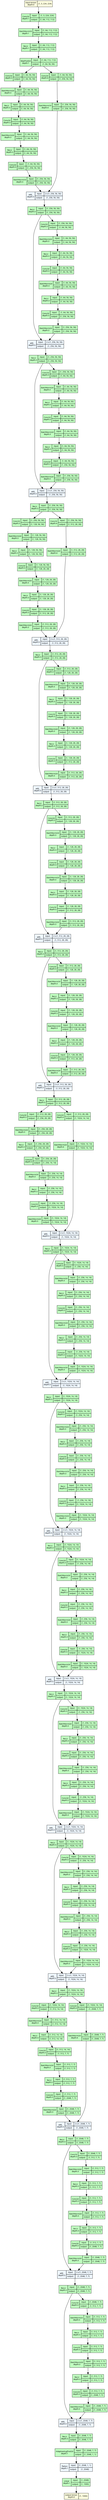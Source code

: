 strict digraph Resnet {
	graph [ordering=in size="110.7,110.7"]
	node [align=left fontname="Linux libertine" fontsize=10 height=0.2 margin=0 ranksep=0.1 shape=plaintext style=filled]
	edge [fontsize=10]
	0 [label=<
                    <TABLE BORDER="0" CELLBORDER="1"
                    CELLSPACING="0" CELLPADDING="4">
                        <TR><TD>input-tensor<BR/>depth:0</TD><TD>(1, 3, 224, 224)</TD></TR>
                    </TABLE>> fillcolor=lightyellow]
	1 [label=<
                    <TABLE BORDER="0" CELLBORDER="1"
                    CELLSPACING="0" CELLPADDING="4">
                    <TR>
                        <TD ROWSPAN="2">Conv2d<BR/>depth:1</TD>
                        <TD COLSPAN="2">input:</TD>
                        <TD COLSPAN="2">(1, 3, 224, 224) </TD>
                    </TR>
                    <TR>
                        <TD COLSPAN="2">output: </TD>
                        <TD COLSPAN="2">(1, 64, 112, 112) </TD>
                    </TR>
                    </TABLE>> fillcolor=darkseagreen1]
	2 [label=<
                    <TABLE BORDER="0" CELLBORDER="1"
                    CELLSPACING="0" CELLPADDING="4">
                    <TR>
                        <TD ROWSPAN="2">BatchNorm2d<BR/>depth:1</TD>
                        <TD COLSPAN="2">input:</TD>
                        <TD COLSPAN="2">(1, 64, 112, 112) </TD>
                    </TR>
                    <TR>
                        <TD COLSPAN="2">output: </TD>
                        <TD COLSPAN="2">(1, 64, 112, 112) </TD>
                    </TR>
                    </TABLE>> fillcolor=darkseagreen1]
	3 [label=<
                    <TABLE BORDER="0" CELLBORDER="1"
                    CELLSPACING="0" CELLPADDING="4">
                    <TR>
                        <TD ROWSPAN="2">ReLU<BR/>depth:1</TD>
                        <TD COLSPAN="2">input:</TD>
                        <TD COLSPAN="2">(1, 64, 112, 112) </TD>
                    </TR>
                    <TR>
                        <TD COLSPAN="2">output: </TD>
                        <TD COLSPAN="2">(1, 64, 112, 112) </TD>
                    </TR>
                    </TABLE>> fillcolor=darkseagreen1]
	4 [label=<
                    <TABLE BORDER="0" CELLBORDER="1"
                    CELLSPACING="0" CELLPADDING="4">
                    <TR>
                        <TD ROWSPAN="2">MaxPool2d<BR/>depth:1</TD>
                        <TD COLSPAN="2">input:</TD>
                        <TD COLSPAN="2">(1, 64, 112, 112) </TD>
                    </TR>
                    <TR>
                        <TD COLSPAN="2">output: </TD>
                        <TD COLSPAN="2">(1, 64, 56, 56) </TD>
                    </TR>
                    </TABLE>> fillcolor=darkseagreen1]
	5 [label=<
                    <TABLE BORDER="0" CELLBORDER="1"
                    CELLSPACING="0" CELLPADDING="4">
                    <TR>
                        <TD ROWSPAN="2">Conv2d<BR/>depth:3</TD>
                        <TD COLSPAN="2">input:</TD>
                        <TD COLSPAN="2">(1, 64, 56, 56) </TD>
                    </TR>
                    <TR>
                        <TD COLSPAN="2">output: </TD>
                        <TD COLSPAN="2">(1, 64, 56, 56) </TD>
                    </TR>
                    </TABLE>> fillcolor=darkseagreen1]
	6 [label=<
                    <TABLE BORDER="0" CELLBORDER="1"
                    CELLSPACING="0" CELLPADDING="4">
                    <TR>
                        <TD ROWSPAN="2">BatchNorm2d<BR/>depth:3</TD>
                        <TD COLSPAN="2">input:</TD>
                        <TD COLSPAN="2">(1, 64, 56, 56) </TD>
                    </TR>
                    <TR>
                        <TD COLSPAN="2">output: </TD>
                        <TD COLSPAN="2">(1, 64, 56, 56) </TD>
                    </TR>
                    </TABLE>> fillcolor=darkseagreen1]
	7 [label=<
                    <TABLE BORDER="0" CELLBORDER="1"
                    CELLSPACING="0" CELLPADDING="4">
                    <TR>
                        <TD ROWSPAN="2">ReLU<BR/>depth:3</TD>
                        <TD COLSPAN="2">input:</TD>
                        <TD COLSPAN="2">(1, 64, 56, 56) </TD>
                    </TR>
                    <TR>
                        <TD COLSPAN="2">output: </TD>
                        <TD COLSPAN="2">(1, 64, 56, 56) </TD>
                    </TR>
                    </TABLE>> fillcolor=darkseagreen1]
	8 [label=<
                    <TABLE BORDER="0" CELLBORDER="1"
                    CELLSPACING="0" CELLPADDING="4">
                    <TR>
                        <TD ROWSPAN="2">Conv2d<BR/>depth:3</TD>
                        <TD COLSPAN="2">input:</TD>
                        <TD COLSPAN="2">(1, 64, 56, 56) </TD>
                    </TR>
                    <TR>
                        <TD COLSPAN="2">output: </TD>
                        <TD COLSPAN="2">(1, 64, 56, 56) </TD>
                    </TR>
                    </TABLE>> fillcolor=darkseagreen1]
	9 [label=<
                    <TABLE BORDER="0" CELLBORDER="1"
                    CELLSPACING="0" CELLPADDING="4">
                    <TR>
                        <TD ROWSPAN="2">BatchNorm2d<BR/>depth:3</TD>
                        <TD COLSPAN="2">input:</TD>
                        <TD COLSPAN="2">(1, 64, 56, 56) </TD>
                    </TR>
                    <TR>
                        <TD COLSPAN="2">output: </TD>
                        <TD COLSPAN="2">(1, 64, 56, 56) </TD>
                    </TR>
                    </TABLE>> fillcolor=darkseagreen1]
	10 [label=<
                    <TABLE BORDER="0" CELLBORDER="1"
                    CELLSPACING="0" CELLPADDING="4">
                    <TR>
                        <TD ROWSPAN="2">ReLU<BR/>depth:3</TD>
                        <TD COLSPAN="2">input:</TD>
                        <TD COLSPAN="2">(1, 64, 56, 56) </TD>
                    </TR>
                    <TR>
                        <TD COLSPAN="2">output: </TD>
                        <TD COLSPAN="2">(1, 64, 56, 56) </TD>
                    </TR>
                    </TABLE>> fillcolor=darkseagreen1]
	11 [label=<
                    <TABLE BORDER="0" CELLBORDER="1"
                    CELLSPACING="0" CELLPADDING="4">
                    <TR>
                        <TD ROWSPAN="2">Conv2d<BR/>depth:3</TD>
                        <TD COLSPAN="2">input:</TD>
                        <TD COLSPAN="2">(1, 64, 56, 56) </TD>
                    </TR>
                    <TR>
                        <TD COLSPAN="2">output: </TD>
                        <TD COLSPAN="2">(1, 256, 56, 56) </TD>
                    </TR>
                    </TABLE>> fillcolor=darkseagreen1]
	12 [label=<
                    <TABLE BORDER="0" CELLBORDER="1"
                    CELLSPACING="0" CELLPADDING="4">
                    <TR>
                        <TD ROWSPAN="2">BatchNorm2d<BR/>depth:3</TD>
                        <TD COLSPAN="2">input:</TD>
                        <TD COLSPAN="2">(1, 256, 56, 56) </TD>
                    </TR>
                    <TR>
                        <TD COLSPAN="2">output: </TD>
                        <TD COLSPAN="2">(1, 256, 56, 56) </TD>
                    </TR>
                    </TABLE>> fillcolor=darkseagreen1]
	13 [label=<
                    <TABLE BORDER="0" CELLBORDER="1"
                    CELLSPACING="0" CELLPADDING="4">
                    <TR>
                        <TD ROWSPAN="2">Conv2d<BR/>depth:4</TD>
                        <TD COLSPAN="2">input:</TD>
                        <TD COLSPAN="2">(1, 64, 56, 56) </TD>
                    </TR>
                    <TR>
                        <TD COLSPAN="2">output: </TD>
                        <TD COLSPAN="2">(1, 256, 56, 56) </TD>
                    </TR>
                    </TABLE>> fillcolor=darkseagreen1]
	14 [label=<
                    <TABLE BORDER="0" CELLBORDER="1"
                    CELLSPACING="0" CELLPADDING="4">
                    <TR>
                        <TD ROWSPAN="2">BatchNorm2d<BR/>depth:4</TD>
                        <TD COLSPAN="2">input:</TD>
                        <TD COLSPAN="2">(1, 256, 56, 56) </TD>
                    </TR>
                    <TR>
                        <TD COLSPAN="2">output: </TD>
                        <TD COLSPAN="2">(1, 256, 56, 56) </TD>
                    </TR>
                    </TABLE>> fillcolor=darkseagreen1]
	15 [label=<
                    <TABLE BORDER="0" CELLBORDER="1"
                    CELLSPACING="0" CELLPADDING="4">
                    <TR>
                        <TD ROWSPAN="2">add_<BR/>depth:3</TD>
                        <TD COLSPAN="2">input:</TD>
                        <TD COLSPAN="2">2 x (1, 256, 56, 56) </TD>
                    </TR>
                    <TR>
                        <TD COLSPAN="2">output: </TD>
                        <TD COLSPAN="2">(1, 256, 56, 56) </TD>
                    </TR>
                    </TABLE>> fillcolor=aliceblue]
	16 [label=<
                    <TABLE BORDER="0" CELLBORDER="1"
                    CELLSPACING="0" CELLPADDING="4">
                    <TR>
                        <TD ROWSPAN="2">ReLU<BR/>depth:3</TD>
                        <TD COLSPAN="2">input:</TD>
                        <TD COLSPAN="2">(1, 256, 56, 56) </TD>
                    </TR>
                    <TR>
                        <TD COLSPAN="2">output: </TD>
                        <TD COLSPAN="2">(1, 256, 56, 56) </TD>
                    </TR>
                    </TABLE>> fillcolor=darkseagreen1]
	17 [label=<
                    <TABLE BORDER="0" CELLBORDER="1"
                    CELLSPACING="0" CELLPADDING="4">
                    <TR>
                        <TD ROWSPAN="2">Conv2d<BR/>depth:3</TD>
                        <TD COLSPAN="2">input:</TD>
                        <TD COLSPAN="2">(1, 256, 56, 56) </TD>
                    </TR>
                    <TR>
                        <TD COLSPAN="2">output: </TD>
                        <TD COLSPAN="2">(1, 64, 56, 56) </TD>
                    </TR>
                    </TABLE>> fillcolor=darkseagreen1]
	18 [label=<
                    <TABLE BORDER="0" CELLBORDER="1"
                    CELLSPACING="0" CELLPADDING="4">
                    <TR>
                        <TD ROWSPAN="2">BatchNorm2d<BR/>depth:3</TD>
                        <TD COLSPAN="2">input:</TD>
                        <TD COLSPAN="2">(1, 64, 56, 56) </TD>
                    </TR>
                    <TR>
                        <TD COLSPAN="2">output: </TD>
                        <TD COLSPAN="2">(1, 64, 56, 56) </TD>
                    </TR>
                    </TABLE>> fillcolor=darkseagreen1]
	19 [label=<
                    <TABLE BORDER="0" CELLBORDER="1"
                    CELLSPACING="0" CELLPADDING="4">
                    <TR>
                        <TD ROWSPAN="2">ReLU<BR/>depth:3</TD>
                        <TD COLSPAN="2">input:</TD>
                        <TD COLSPAN="2">(1, 64, 56, 56) </TD>
                    </TR>
                    <TR>
                        <TD COLSPAN="2">output: </TD>
                        <TD COLSPAN="2">(1, 64, 56, 56) </TD>
                    </TR>
                    </TABLE>> fillcolor=darkseagreen1]
	20 [label=<
                    <TABLE BORDER="0" CELLBORDER="1"
                    CELLSPACING="0" CELLPADDING="4">
                    <TR>
                        <TD ROWSPAN="2">Conv2d<BR/>depth:3</TD>
                        <TD COLSPAN="2">input:</TD>
                        <TD COLSPAN="2">(1, 64, 56, 56) </TD>
                    </TR>
                    <TR>
                        <TD COLSPAN="2">output: </TD>
                        <TD COLSPAN="2">(1, 64, 56, 56) </TD>
                    </TR>
                    </TABLE>> fillcolor=darkseagreen1]
	21 [label=<
                    <TABLE BORDER="0" CELLBORDER="1"
                    CELLSPACING="0" CELLPADDING="4">
                    <TR>
                        <TD ROWSPAN="2">BatchNorm2d<BR/>depth:3</TD>
                        <TD COLSPAN="2">input:</TD>
                        <TD COLSPAN="2">(1, 64, 56, 56) </TD>
                    </TR>
                    <TR>
                        <TD COLSPAN="2">output: </TD>
                        <TD COLSPAN="2">(1, 64, 56, 56) </TD>
                    </TR>
                    </TABLE>> fillcolor=darkseagreen1]
	22 [label=<
                    <TABLE BORDER="0" CELLBORDER="1"
                    CELLSPACING="0" CELLPADDING="4">
                    <TR>
                        <TD ROWSPAN="2">ReLU<BR/>depth:3</TD>
                        <TD COLSPAN="2">input:</TD>
                        <TD COLSPAN="2">(1, 64, 56, 56) </TD>
                    </TR>
                    <TR>
                        <TD COLSPAN="2">output: </TD>
                        <TD COLSPAN="2">(1, 64, 56, 56) </TD>
                    </TR>
                    </TABLE>> fillcolor=darkseagreen1]
	23 [label=<
                    <TABLE BORDER="0" CELLBORDER="1"
                    CELLSPACING="0" CELLPADDING="4">
                    <TR>
                        <TD ROWSPAN="2">Conv2d<BR/>depth:3</TD>
                        <TD COLSPAN="2">input:</TD>
                        <TD COLSPAN="2">(1, 64, 56, 56) </TD>
                    </TR>
                    <TR>
                        <TD COLSPAN="2">output: </TD>
                        <TD COLSPAN="2">(1, 256, 56, 56) </TD>
                    </TR>
                    </TABLE>> fillcolor=darkseagreen1]
	24 [label=<
                    <TABLE BORDER="0" CELLBORDER="1"
                    CELLSPACING="0" CELLPADDING="4">
                    <TR>
                        <TD ROWSPAN="2">BatchNorm2d<BR/>depth:3</TD>
                        <TD COLSPAN="2">input:</TD>
                        <TD COLSPAN="2">(1, 256, 56, 56) </TD>
                    </TR>
                    <TR>
                        <TD COLSPAN="2">output: </TD>
                        <TD COLSPAN="2">(1, 256, 56, 56) </TD>
                    </TR>
                    </TABLE>> fillcolor=darkseagreen1]
	25 [label=<
                    <TABLE BORDER="0" CELLBORDER="1"
                    CELLSPACING="0" CELLPADDING="4">
                    <TR>
                        <TD ROWSPAN="2">add_<BR/>depth:3</TD>
                        <TD COLSPAN="2">input:</TD>
                        <TD COLSPAN="2">2 x (1, 256, 56, 56) </TD>
                    </TR>
                    <TR>
                        <TD COLSPAN="2">output: </TD>
                        <TD COLSPAN="2">(1, 256, 56, 56) </TD>
                    </TR>
                    </TABLE>> fillcolor=aliceblue]
	26 [label=<
                    <TABLE BORDER="0" CELLBORDER="1"
                    CELLSPACING="0" CELLPADDING="4">
                    <TR>
                        <TD ROWSPAN="2">ReLU<BR/>depth:3</TD>
                        <TD COLSPAN="2">input:</TD>
                        <TD COLSPAN="2">(1, 256, 56, 56) </TD>
                    </TR>
                    <TR>
                        <TD COLSPAN="2">output: </TD>
                        <TD COLSPAN="2">(1, 256, 56, 56) </TD>
                    </TR>
                    </TABLE>> fillcolor=darkseagreen1]
	27 [label=<
                    <TABLE BORDER="0" CELLBORDER="1"
                    CELLSPACING="0" CELLPADDING="4">
                    <TR>
                        <TD ROWSPAN="2">Conv2d<BR/>depth:3</TD>
                        <TD COLSPAN="2">input:</TD>
                        <TD COLSPAN="2">(1, 256, 56, 56) </TD>
                    </TR>
                    <TR>
                        <TD COLSPAN="2">output: </TD>
                        <TD COLSPAN="2">(1, 64, 56, 56) </TD>
                    </TR>
                    </TABLE>> fillcolor=darkseagreen1]
	28 [label=<
                    <TABLE BORDER="0" CELLBORDER="1"
                    CELLSPACING="0" CELLPADDING="4">
                    <TR>
                        <TD ROWSPAN="2">BatchNorm2d<BR/>depth:3</TD>
                        <TD COLSPAN="2">input:</TD>
                        <TD COLSPAN="2">(1, 64, 56, 56) </TD>
                    </TR>
                    <TR>
                        <TD COLSPAN="2">output: </TD>
                        <TD COLSPAN="2">(1, 64, 56, 56) </TD>
                    </TR>
                    </TABLE>> fillcolor=darkseagreen1]
	29 [label=<
                    <TABLE BORDER="0" CELLBORDER="1"
                    CELLSPACING="0" CELLPADDING="4">
                    <TR>
                        <TD ROWSPAN="2">ReLU<BR/>depth:3</TD>
                        <TD COLSPAN="2">input:</TD>
                        <TD COLSPAN="2">(1, 64, 56, 56) </TD>
                    </TR>
                    <TR>
                        <TD COLSPAN="2">output: </TD>
                        <TD COLSPAN="2">(1, 64, 56, 56) </TD>
                    </TR>
                    </TABLE>> fillcolor=darkseagreen1]
	30 [label=<
                    <TABLE BORDER="0" CELLBORDER="1"
                    CELLSPACING="0" CELLPADDING="4">
                    <TR>
                        <TD ROWSPAN="2">Conv2d<BR/>depth:3</TD>
                        <TD COLSPAN="2">input:</TD>
                        <TD COLSPAN="2">(1, 64, 56, 56) </TD>
                    </TR>
                    <TR>
                        <TD COLSPAN="2">output: </TD>
                        <TD COLSPAN="2">(1, 64, 56, 56) </TD>
                    </TR>
                    </TABLE>> fillcolor=darkseagreen1]
	31 [label=<
                    <TABLE BORDER="0" CELLBORDER="1"
                    CELLSPACING="0" CELLPADDING="4">
                    <TR>
                        <TD ROWSPAN="2">BatchNorm2d<BR/>depth:3</TD>
                        <TD COLSPAN="2">input:</TD>
                        <TD COLSPAN="2">(1, 64, 56, 56) </TD>
                    </TR>
                    <TR>
                        <TD COLSPAN="2">output: </TD>
                        <TD COLSPAN="2">(1, 64, 56, 56) </TD>
                    </TR>
                    </TABLE>> fillcolor=darkseagreen1]
	32 [label=<
                    <TABLE BORDER="0" CELLBORDER="1"
                    CELLSPACING="0" CELLPADDING="4">
                    <TR>
                        <TD ROWSPAN="2">ReLU<BR/>depth:3</TD>
                        <TD COLSPAN="2">input:</TD>
                        <TD COLSPAN="2">(1, 64, 56, 56) </TD>
                    </TR>
                    <TR>
                        <TD COLSPAN="2">output: </TD>
                        <TD COLSPAN="2">(1, 64, 56, 56) </TD>
                    </TR>
                    </TABLE>> fillcolor=darkseagreen1]
	33 [label=<
                    <TABLE BORDER="0" CELLBORDER="1"
                    CELLSPACING="0" CELLPADDING="4">
                    <TR>
                        <TD ROWSPAN="2">Conv2d<BR/>depth:3</TD>
                        <TD COLSPAN="2">input:</TD>
                        <TD COLSPAN="2">(1, 64, 56, 56) </TD>
                    </TR>
                    <TR>
                        <TD COLSPAN="2">output: </TD>
                        <TD COLSPAN="2">(1, 256, 56, 56) </TD>
                    </TR>
                    </TABLE>> fillcolor=darkseagreen1]
	34 [label=<
                    <TABLE BORDER="0" CELLBORDER="1"
                    CELLSPACING="0" CELLPADDING="4">
                    <TR>
                        <TD ROWSPAN="2">BatchNorm2d<BR/>depth:3</TD>
                        <TD COLSPAN="2">input:</TD>
                        <TD COLSPAN="2">(1, 256, 56, 56) </TD>
                    </TR>
                    <TR>
                        <TD COLSPAN="2">output: </TD>
                        <TD COLSPAN="2">(1, 256, 56, 56) </TD>
                    </TR>
                    </TABLE>> fillcolor=darkseagreen1]
	35 [label=<
                    <TABLE BORDER="0" CELLBORDER="1"
                    CELLSPACING="0" CELLPADDING="4">
                    <TR>
                        <TD ROWSPAN="2">add_<BR/>depth:3</TD>
                        <TD COLSPAN="2">input:</TD>
                        <TD COLSPAN="2">2 x (1, 256, 56, 56) </TD>
                    </TR>
                    <TR>
                        <TD COLSPAN="2">output: </TD>
                        <TD COLSPAN="2">(1, 256, 56, 56) </TD>
                    </TR>
                    </TABLE>> fillcolor=aliceblue]
	36 [label=<
                    <TABLE BORDER="0" CELLBORDER="1"
                    CELLSPACING="0" CELLPADDING="4">
                    <TR>
                        <TD ROWSPAN="2">ReLU<BR/>depth:3</TD>
                        <TD COLSPAN="2">input:</TD>
                        <TD COLSPAN="2">(1, 256, 56, 56) </TD>
                    </TR>
                    <TR>
                        <TD COLSPAN="2">output: </TD>
                        <TD COLSPAN="2">(1, 256, 56, 56) </TD>
                    </TR>
                    </TABLE>> fillcolor=darkseagreen1]
	37 [label=<
                    <TABLE BORDER="0" CELLBORDER="1"
                    CELLSPACING="0" CELLPADDING="4">
                    <TR>
                        <TD ROWSPAN="2">Conv2d<BR/>depth:3</TD>
                        <TD COLSPAN="2">input:</TD>
                        <TD COLSPAN="2">(1, 256, 56, 56) </TD>
                    </TR>
                    <TR>
                        <TD COLSPAN="2">output: </TD>
                        <TD COLSPAN="2">(1, 128, 56, 56) </TD>
                    </TR>
                    </TABLE>> fillcolor=darkseagreen1]
	38 [label=<
                    <TABLE BORDER="0" CELLBORDER="1"
                    CELLSPACING="0" CELLPADDING="4">
                    <TR>
                        <TD ROWSPAN="2">BatchNorm2d<BR/>depth:3</TD>
                        <TD COLSPAN="2">input:</TD>
                        <TD COLSPAN="2">(1, 128, 56, 56) </TD>
                    </TR>
                    <TR>
                        <TD COLSPAN="2">output: </TD>
                        <TD COLSPAN="2">(1, 128, 56, 56) </TD>
                    </TR>
                    </TABLE>> fillcolor=darkseagreen1]
	39 [label=<
                    <TABLE BORDER="0" CELLBORDER="1"
                    CELLSPACING="0" CELLPADDING="4">
                    <TR>
                        <TD ROWSPAN="2">ReLU<BR/>depth:3</TD>
                        <TD COLSPAN="2">input:</TD>
                        <TD COLSPAN="2">(1, 128, 56, 56) </TD>
                    </TR>
                    <TR>
                        <TD COLSPAN="2">output: </TD>
                        <TD COLSPAN="2">(1, 128, 56, 56) </TD>
                    </TR>
                    </TABLE>> fillcolor=darkseagreen1]
	40 [label=<
                    <TABLE BORDER="0" CELLBORDER="1"
                    CELLSPACING="0" CELLPADDING="4">
                    <TR>
                        <TD ROWSPAN="2">Conv2d<BR/>depth:3</TD>
                        <TD COLSPAN="2">input:</TD>
                        <TD COLSPAN="2">(1, 128, 56, 56) </TD>
                    </TR>
                    <TR>
                        <TD COLSPAN="2">output: </TD>
                        <TD COLSPAN="2">(1, 128, 28, 28) </TD>
                    </TR>
                    </TABLE>> fillcolor=darkseagreen1]
	41 [label=<
                    <TABLE BORDER="0" CELLBORDER="1"
                    CELLSPACING="0" CELLPADDING="4">
                    <TR>
                        <TD ROWSPAN="2">BatchNorm2d<BR/>depth:3</TD>
                        <TD COLSPAN="2">input:</TD>
                        <TD COLSPAN="2">(1, 128, 28, 28) </TD>
                    </TR>
                    <TR>
                        <TD COLSPAN="2">output: </TD>
                        <TD COLSPAN="2">(1, 128, 28, 28) </TD>
                    </TR>
                    </TABLE>> fillcolor=darkseagreen1]
	42 [label=<
                    <TABLE BORDER="0" CELLBORDER="1"
                    CELLSPACING="0" CELLPADDING="4">
                    <TR>
                        <TD ROWSPAN="2">ReLU<BR/>depth:3</TD>
                        <TD COLSPAN="2">input:</TD>
                        <TD COLSPAN="2">(1, 128, 28, 28) </TD>
                    </TR>
                    <TR>
                        <TD COLSPAN="2">output: </TD>
                        <TD COLSPAN="2">(1, 128, 28, 28) </TD>
                    </TR>
                    </TABLE>> fillcolor=darkseagreen1]
	43 [label=<
                    <TABLE BORDER="0" CELLBORDER="1"
                    CELLSPACING="0" CELLPADDING="4">
                    <TR>
                        <TD ROWSPAN="2">Conv2d<BR/>depth:3</TD>
                        <TD COLSPAN="2">input:</TD>
                        <TD COLSPAN="2">(1, 128, 28, 28) </TD>
                    </TR>
                    <TR>
                        <TD COLSPAN="2">output: </TD>
                        <TD COLSPAN="2">(1, 512, 28, 28) </TD>
                    </TR>
                    </TABLE>> fillcolor=darkseagreen1]
	44 [label=<
                    <TABLE BORDER="0" CELLBORDER="1"
                    CELLSPACING="0" CELLPADDING="4">
                    <TR>
                        <TD ROWSPAN="2">BatchNorm2d<BR/>depth:3</TD>
                        <TD COLSPAN="2">input:</TD>
                        <TD COLSPAN="2">(1, 512, 28, 28) </TD>
                    </TR>
                    <TR>
                        <TD COLSPAN="2">output: </TD>
                        <TD COLSPAN="2">(1, 512, 28, 28) </TD>
                    </TR>
                    </TABLE>> fillcolor=darkseagreen1]
	45 [label=<
                    <TABLE BORDER="0" CELLBORDER="1"
                    CELLSPACING="0" CELLPADDING="4">
                    <TR>
                        <TD ROWSPAN="2">Conv2d<BR/>depth:4</TD>
                        <TD COLSPAN="2">input:</TD>
                        <TD COLSPAN="2">(1, 256, 56, 56) </TD>
                    </TR>
                    <TR>
                        <TD COLSPAN="2">output: </TD>
                        <TD COLSPAN="2">(1, 512, 28, 28) </TD>
                    </TR>
                    </TABLE>> fillcolor=darkseagreen1]
	46 [label=<
                    <TABLE BORDER="0" CELLBORDER="1"
                    CELLSPACING="0" CELLPADDING="4">
                    <TR>
                        <TD ROWSPAN="2">BatchNorm2d<BR/>depth:4</TD>
                        <TD COLSPAN="2">input:</TD>
                        <TD COLSPAN="2">(1, 512, 28, 28) </TD>
                    </TR>
                    <TR>
                        <TD COLSPAN="2">output: </TD>
                        <TD COLSPAN="2">(1, 512, 28, 28) </TD>
                    </TR>
                    </TABLE>> fillcolor=darkseagreen1]
	47 [label=<
                    <TABLE BORDER="0" CELLBORDER="1"
                    CELLSPACING="0" CELLPADDING="4">
                    <TR>
                        <TD ROWSPAN="2">add_<BR/>depth:3</TD>
                        <TD COLSPAN="2">input:</TD>
                        <TD COLSPAN="2">2 x (1, 512, 28, 28) </TD>
                    </TR>
                    <TR>
                        <TD COLSPAN="2">output: </TD>
                        <TD COLSPAN="2">(1, 512, 28, 28) </TD>
                    </TR>
                    </TABLE>> fillcolor=aliceblue]
	48 [label=<
                    <TABLE BORDER="0" CELLBORDER="1"
                    CELLSPACING="0" CELLPADDING="4">
                    <TR>
                        <TD ROWSPAN="2">ReLU<BR/>depth:3</TD>
                        <TD COLSPAN="2">input:</TD>
                        <TD COLSPAN="2">(1, 512, 28, 28) </TD>
                    </TR>
                    <TR>
                        <TD COLSPAN="2">output: </TD>
                        <TD COLSPAN="2">(1, 512, 28, 28) </TD>
                    </TR>
                    </TABLE>> fillcolor=darkseagreen1]
	49 [label=<
                    <TABLE BORDER="0" CELLBORDER="1"
                    CELLSPACING="0" CELLPADDING="4">
                    <TR>
                        <TD ROWSPAN="2">Conv2d<BR/>depth:3</TD>
                        <TD COLSPAN="2">input:</TD>
                        <TD COLSPAN="2">(1, 512, 28, 28) </TD>
                    </TR>
                    <TR>
                        <TD COLSPAN="2">output: </TD>
                        <TD COLSPAN="2">(1, 128, 28, 28) </TD>
                    </TR>
                    </TABLE>> fillcolor=darkseagreen1]
	50 [label=<
                    <TABLE BORDER="0" CELLBORDER="1"
                    CELLSPACING="0" CELLPADDING="4">
                    <TR>
                        <TD ROWSPAN="2">BatchNorm2d<BR/>depth:3</TD>
                        <TD COLSPAN="2">input:</TD>
                        <TD COLSPAN="2">(1, 128, 28, 28) </TD>
                    </TR>
                    <TR>
                        <TD COLSPAN="2">output: </TD>
                        <TD COLSPAN="2">(1, 128, 28, 28) </TD>
                    </TR>
                    </TABLE>> fillcolor=darkseagreen1]
	51 [label=<
                    <TABLE BORDER="0" CELLBORDER="1"
                    CELLSPACING="0" CELLPADDING="4">
                    <TR>
                        <TD ROWSPAN="2">ReLU<BR/>depth:3</TD>
                        <TD COLSPAN="2">input:</TD>
                        <TD COLSPAN="2">(1, 128, 28, 28) </TD>
                    </TR>
                    <TR>
                        <TD COLSPAN="2">output: </TD>
                        <TD COLSPAN="2">(1, 128, 28, 28) </TD>
                    </TR>
                    </TABLE>> fillcolor=darkseagreen1]
	52 [label=<
                    <TABLE BORDER="0" CELLBORDER="1"
                    CELLSPACING="0" CELLPADDING="4">
                    <TR>
                        <TD ROWSPAN="2">Conv2d<BR/>depth:3</TD>
                        <TD COLSPAN="2">input:</TD>
                        <TD COLSPAN="2">(1, 128, 28, 28) </TD>
                    </TR>
                    <TR>
                        <TD COLSPAN="2">output: </TD>
                        <TD COLSPAN="2">(1, 128, 28, 28) </TD>
                    </TR>
                    </TABLE>> fillcolor=darkseagreen1]
	53 [label=<
                    <TABLE BORDER="0" CELLBORDER="1"
                    CELLSPACING="0" CELLPADDING="4">
                    <TR>
                        <TD ROWSPAN="2">BatchNorm2d<BR/>depth:3</TD>
                        <TD COLSPAN="2">input:</TD>
                        <TD COLSPAN="2">(1, 128, 28, 28) </TD>
                    </TR>
                    <TR>
                        <TD COLSPAN="2">output: </TD>
                        <TD COLSPAN="2">(1, 128, 28, 28) </TD>
                    </TR>
                    </TABLE>> fillcolor=darkseagreen1]
	54 [label=<
                    <TABLE BORDER="0" CELLBORDER="1"
                    CELLSPACING="0" CELLPADDING="4">
                    <TR>
                        <TD ROWSPAN="2">ReLU<BR/>depth:3</TD>
                        <TD COLSPAN="2">input:</TD>
                        <TD COLSPAN="2">(1, 128, 28, 28) </TD>
                    </TR>
                    <TR>
                        <TD COLSPAN="2">output: </TD>
                        <TD COLSPAN="2">(1, 128, 28, 28) </TD>
                    </TR>
                    </TABLE>> fillcolor=darkseagreen1]
	55 [label=<
                    <TABLE BORDER="0" CELLBORDER="1"
                    CELLSPACING="0" CELLPADDING="4">
                    <TR>
                        <TD ROWSPAN="2">Conv2d<BR/>depth:3</TD>
                        <TD COLSPAN="2">input:</TD>
                        <TD COLSPAN="2">(1, 128, 28, 28) </TD>
                    </TR>
                    <TR>
                        <TD COLSPAN="2">output: </TD>
                        <TD COLSPAN="2">(1, 512, 28, 28) </TD>
                    </TR>
                    </TABLE>> fillcolor=darkseagreen1]
	56 [label=<
                    <TABLE BORDER="0" CELLBORDER="1"
                    CELLSPACING="0" CELLPADDING="4">
                    <TR>
                        <TD ROWSPAN="2">BatchNorm2d<BR/>depth:3</TD>
                        <TD COLSPAN="2">input:</TD>
                        <TD COLSPAN="2">(1, 512, 28, 28) </TD>
                    </TR>
                    <TR>
                        <TD COLSPAN="2">output: </TD>
                        <TD COLSPAN="2">(1, 512, 28, 28) </TD>
                    </TR>
                    </TABLE>> fillcolor=darkseagreen1]
	57 [label=<
                    <TABLE BORDER="0" CELLBORDER="1"
                    CELLSPACING="0" CELLPADDING="4">
                    <TR>
                        <TD ROWSPAN="2">add_<BR/>depth:3</TD>
                        <TD COLSPAN="2">input:</TD>
                        <TD COLSPAN="2">2 x (1, 512, 28, 28) </TD>
                    </TR>
                    <TR>
                        <TD COLSPAN="2">output: </TD>
                        <TD COLSPAN="2">(1, 512, 28, 28) </TD>
                    </TR>
                    </TABLE>> fillcolor=aliceblue]
	58 [label=<
                    <TABLE BORDER="0" CELLBORDER="1"
                    CELLSPACING="0" CELLPADDING="4">
                    <TR>
                        <TD ROWSPAN="2">ReLU<BR/>depth:3</TD>
                        <TD COLSPAN="2">input:</TD>
                        <TD COLSPAN="2">(1, 512, 28, 28) </TD>
                    </TR>
                    <TR>
                        <TD COLSPAN="2">output: </TD>
                        <TD COLSPAN="2">(1, 512, 28, 28) </TD>
                    </TR>
                    </TABLE>> fillcolor=darkseagreen1]
	59 [label=<
                    <TABLE BORDER="0" CELLBORDER="1"
                    CELLSPACING="0" CELLPADDING="4">
                    <TR>
                        <TD ROWSPAN="2">Conv2d<BR/>depth:3</TD>
                        <TD COLSPAN="2">input:</TD>
                        <TD COLSPAN="2">(1, 512, 28, 28) </TD>
                    </TR>
                    <TR>
                        <TD COLSPAN="2">output: </TD>
                        <TD COLSPAN="2">(1, 128, 28, 28) </TD>
                    </TR>
                    </TABLE>> fillcolor=darkseagreen1]
	60 [label=<
                    <TABLE BORDER="0" CELLBORDER="1"
                    CELLSPACING="0" CELLPADDING="4">
                    <TR>
                        <TD ROWSPAN="2">BatchNorm2d<BR/>depth:3</TD>
                        <TD COLSPAN="2">input:</TD>
                        <TD COLSPAN="2">(1, 128, 28, 28) </TD>
                    </TR>
                    <TR>
                        <TD COLSPAN="2">output: </TD>
                        <TD COLSPAN="2">(1, 128, 28, 28) </TD>
                    </TR>
                    </TABLE>> fillcolor=darkseagreen1]
	61 [label=<
                    <TABLE BORDER="0" CELLBORDER="1"
                    CELLSPACING="0" CELLPADDING="4">
                    <TR>
                        <TD ROWSPAN="2">ReLU<BR/>depth:3</TD>
                        <TD COLSPAN="2">input:</TD>
                        <TD COLSPAN="2">(1, 128, 28, 28) </TD>
                    </TR>
                    <TR>
                        <TD COLSPAN="2">output: </TD>
                        <TD COLSPAN="2">(1, 128, 28, 28) </TD>
                    </TR>
                    </TABLE>> fillcolor=darkseagreen1]
	62 [label=<
                    <TABLE BORDER="0" CELLBORDER="1"
                    CELLSPACING="0" CELLPADDING="4">
                    <TR>
                        <TD ROWSPAN="2">Conv2d<BR/>depth:3</TD>
                        <TD COLSPAN="2">input:</TD>
                        <TD COLSPAN="2">(1, 128, 28, 28) </TD>
                    </TR>
                    <TR>
                        <TD COLSPAN="2">output: </TD>
                        <TD COLSPAN="2">(1, 128, 28, 28) </TD>
                    </TR>
                    </TABLE>> fillcolor=darkseagreen1]
	63 [label=<
                    <TABLE BORDER="0" CELLBORDER="1"
                    CELLSPACING="0" CELLPADDING="4">
                    <TR>
                        <TD ROWSPAN="2">BatchNorm2d<BR/>depth:3</TD>
                        <TD COLSPAN="2">input:</TD>
                        <TD COLSPAN="2">(1, 128, 28, 28) </TD>
                    </TR>
                    <TR>
                        <TD COLSPAN="2">output: </TD>
                        <TD COLSPAN="2">(1, 128, 28, 28) </TD>
                    </TR>
                    </TABLE>> fillcolor=darkseagreen1]
	64 [label=<
                    <TABLE BORDER="0" CELLBORDER="1"
                    CELLSPACING="0" CELLPADDING="4">
                    <TR>
                        <TD ROWSPAN="2">ReLU<BR/>depth:3</TD>
                        <TD COLSPAN="2">input:</TD>
                        <TD COLSPAN="2">(1, 128, 28, 28) </TD>
                    </TR>
                    <TR>
                        <TD COLSPAN="2">output: </TD>
                        <TD COLSPAN="2">(1, 128, 28, 28) </TD>
                    </TR>
                    </TABLE>> fillcolor=darkseagreen1]
	65 [label=<
                    <TABLE BORDER="0" CELLBORDER="1"
                    CELLSPACING="0" CELLPADDING="4">
                    <TR>
                        <TD ROWSPAN="2">Conv2d<BR/>depth:3</TD>
                        <TD COLSPAN="2">input:</TD>
                        <TD COLSPAN="2">(1, 128, 28, 28) </TD>
                    </TR>
                    <TR>
                        <TD COLSPAN="2">output: </TD>
                        <TD COLSPAN="2">(1, 512, 28, 28) </TD>
                    </TR>
                    </TABLE>> fillcolor=darkseagreen1]
	66 [label=<
                    <TABLE BORDER="0" CELLBORDER="1"
                    CELLSPACING="0" CELLPADDING="4">
                    <TR>
                        <TD ROWSPAN="2">BatchNorm2d<BR/>depth:3</TD>
                        <TD COLSPAN="2">input:</TD>
                        <TD COLSPAN="2">(1, 512, 28, 28) </TD>
                    </TR>
                    <TR>
                        <TD COLSPAN="2">output: </TD>
                        <TD COLSPAN="2">(1, 512, 28, 28) </TD>
                    </TR>
                    </TABLE>> fillcolor=darkseagreen1]
	67 [label=<
                    <TABLE BORDER="0" CELLBORDER="1"
                    CELLSPACING="0" CELLPADDING="4">
                    <TR>
                        <TD ROWSPAN="2">add_<BR/>depth:3</TD>
                        <TD COLSPAN="2">input:</TD>
                        <TD COLSPAN="2">2 x (1, 512, 28, 28) </TD>
                    </TR>
                    <TR>
                        <TD COLSPAN="2">output: </TD>
                        <TD COLSPAN="2">(1, 512, 28, 28) </TD>
                    </TR>
                    </TABLE>> fillcolor=aliceblue]
	68 [label=<
                    <TABLE BORDER="0" CELLBORDER="1"
                    CELLSPACING="0" CELLPADDING="4">
                    <TR>
                        <TD ROWSPAN="2">ReLU<BR/>depth:3</TD>
                        <TD COLSPAN="2">input:</TD>
                        <TD COLSPAN="2">(1, 512, 28, 28) </TD>
                    </TR>
                    <TR>
                        <TD COLSPAN="2">output: </TD>
                        <TD COLSPAN="2">(1, 512, 28, 28) </TD>
                    </TR>
                    </TABLE>> fillcolor=darkseagreen1]
	69 [label=<
                    <TABLE BORDER="0" CELLBORDER="1"
                    CELLSPACING="0" CELLPADDING="4">
                    <TR>
                        <TD ROWSPAN="2">Conv2d<BR/>depth:3</TD>
                        <TD COLSPAN="2">input:</TD>
                        <TD COLSPAN="2">(1, 512, 28, 28) </TD>
                    </TR>
                    <TR>
                        <TD COLSPAN="2">output: </TD>
                        <TD COLSPAN="2">(1, 128, 28, 28) </TD>
                    </TR>
                    </TABLE>> fillcolor=darkseagreen1]
	70 [label=<
                    <TABLE BORDER="0" CELLBORDER="1"
                    CELLSPACING="0" CELLPADDING="4">
                    <TR>
                        <TD ROWSPAN="2">BatchNorm2d<BR/>depth:3</TD>
                        <TD COLSPAN="2">input:</TD>
                        <TD COLSPAN="2">(1, 128, 28, 28) </TD>
                    </TR>
                    <TR>
                        <TD COLSPAN="2">output: </TD>
                        <TD COLSPAN="2">(1, 128, 28, 28) </TD>
                    </TR>
                    </TABLE>> fillcolor=darkseagreen1]
	71 [label=<
                    <TABLE BORDER="0" CELLBORDER="1"
                    CELLSPACING="0" CELLPADDING="4">
                    <TR>
                        <TD ROWSPAN="2">ReLU<BR/>depth:3</TD>
                        <TD COLSPAN="2">input:</TD>
                        <TD COLSPAN="2">(1, 128, 28, 28) </TD>
                    </TR>
                    <TR>
                        <TD COLSPAN="2">output: </TD>
                        <TD COLSPAN="2">(1, 128, 28, 28) </TD>
                    </TR>
                    </TABLE>> fillcolor=darkseagreen1]
	72 [label=<
                    <TABLE BORDER="0" CELLBORDER="1"
                    CELLSPACING="0" CELLPADDING="4">
                    <TR>
                        <TD ROWSPAN="2">Conv2d<BR/>depth:3</TD>
                        <TD COLSPAN="2">input:</TD>
                        <TD COLSPAN="2">(1, 128, 28, 28) </TD>
                    </TR>
                    <TR>
                        <TD COLSPAN="2">output: </TD>
                        <TD COLSPAN="2">(1, 128, 28, 28) </TD>
                    </TR>
                    </TABLE>> fillcolor=darkseagreen1]
	73 [label=<
                    <TABLE BORDER="0" CELLBORDER="1"
                    CELLSPACING="0" CELLPADDING="4">
                    <TR>
                        <TD ROWSPAN="2">BatchNorm2d<BR/>depth:3</TD>
                        <TD COLSPAN="2">input:</TD>
                        <TD COLSPAN="2">(1, 128, 28, 28) </TD>
                    </TR>
                    <TR>
                        <TD COLSPAN="2">output: </TD>
                        <TD COLSPAN="2">(1, 128, 28, 28) </TD>
                    </TR>
                    </TABLE>> fillcolor=darkseagreen1]
	74 [label=<
                    <TABLE BORDER="0" CELLBORDER="1"
                    CELLSPACING="0" CELLPADDING="4">
                    <TR>
                        <TD ROWSPAN="2">ReLU<BR/>depth:3</TD>
                        <TD COLSPAN="2">input:</TD>
                        <TD COLSPAN="2">(1, 128, 28, 28) </TD>
                    </TR>
                    <TR>
                        <TD COLSPAN="2">output: </TD>
                        <TD COLSPAN="2">(1, 128, 28, 28) </TD>
                    </TR>
                    </TABLE>> fillcolor=darkseagreen1]
	75 [label=<
                    <TABLE BORDER="0" CELLBORDER="1"
                    CELLSPACING="0" CELLPADDING="4">
                    <TR>
                        <TD ROWSPAN="2">Conv2d<BR/>depth:3</TD>
                        <TD COLSPAN="2">input:</TD>
                        <TD COLSPAN="2">(1, 128, 28, 28) </TD>
                    </TR>
                    <TR>
                        <TD COLSPAN="2">output: </TD>
                        <TD COLSPAN="2">(1, 512, 28, 28) </TD>
                    </TR>
                    </TABLE>> fillcolor=darkseagreen1]
	76 [label=<
                    <TABLE BORDER="0" CELLBORDER="1"
                    CELLSPACING="0" CELLPADDING="4">
                    <TR>
                        <TD ROWSPAN="2">BatchNorm2d<BR/>depth:3</TD>
                        <TD COLSPAN="2">input:</TD>
                        <TD COLSPAN="2">(1, 512, 28, 28) </TD>
                    </TR>
                    <TR>
                        <TD COLSPAN="2">output: </TD>
                        <TD COLSPAN="2">(1, 512, 28, 28) </TD>
                    </TR>
                    </TABLE>> fillcolor=darkseagreen1]
	77 [label=<
                    <TABLE BORDER="0" CELLBORDER="1"
                    CELLSPACING="0" CELLPADDING="4">
                    <TR>
                        <TD ROWSPAN="2">add_<BR/>depth:3</TD>
                        <TD COLSPAN="2">input:</TD>
                        <TD COLSPAN="2">2 x (1, 512, 28, 28) </TD>
                    </TR>
                    <TR>
                        <TD COLSPAN="2">output: </TD>
                        <TD COLSPAN="2">(1, 512, 28, 28) </TD>
                    </TR>
                    </TABLE>> fillcolor=aliceblue]
	78 [label=<
                    <TABLE BORDER="0" CELLBORDER="1"
                    CELLSPACING="0" CELLPADDING="4">
                    <TR>
                        <TD ROWSPAN="2">ReLU<BR/>depth:3</TD>
                        <TD COLSPAN="2">input:</TD>
                        <TD COLSPAN="2">(1, 512, 28, 28) </TD>
                    </TR>
                    <TR>
                        <TD COLSPAN="2">output: </TD>
                        <TD COLSPAN="2">(1, 512, 28, 28) </TD>
                    </TR>
                    </TABLE>> fillcolor=darkseagreen1]
	79 [label=<
                    <TABLE BORDER="0" CELLBORDER="1"
                    CELLSPACING="0" CELLPADDING="4">
                    <TR>
                        <TD ROWSPAN="2">Conv2d<BR/>depth:3</TD>
                        <TD COLSPAN="2">input:</TD>
                        <TD COLSPAN="2">(1, 512, 28, 28) </TD>
                    </TR>
                    <TR>
                        <TD COLSPAN="2">output: </TD>
                        <TD COLSPAN="2">(1, 256, 28, 28) </TD>
                    </TR>
                    </TABLE>> fillcolor=darkseagreen1]
	80 [label=<
                    <TABLE BORDER="0" CELLBORDER="1"
                    CELLSPACING="0" CELLPADDING="4">
                    <TR>
                        <TD ROWSPAN="2">BatchNorm2d<BR/>depth:3</TD>
                        <TD COLSPAN="2">input:</TD>
                        <TD COLSPAN="2">(1, 256, 28, 28) </TD>
                    </TR>
                    <TR>
                        <TD COLSPAN="2">output: </TD>
                        <TD COLSPAN="2">(1, 256, 28, 28) </TD>
                    </TR>
                    </TABLE>> fillcolor=darkseagreen1]
	81 [label=<
                    <TABLE BORDER="0" CELLBORDER="1"
                    CELLSPACING="0" CELLPADDING="4">
                    <TR>
                        <TD ROWSPAN="2">ReLU<BR/>depth:3</TD>
                        <TD COLSPAN="2">input:</TD>
                        <TD COLSPAN="2">(1, 256, 28, 28) </TD>
                    </TR>
                    <TR>
                        <TD COLSPAN="2">output: </TD>
                        <TD COLSPAN="2">(1, 256, 28, 28) </TD>
                    </TR>
                    </TABLE>> fillcolor=darkseagreen1]
	82 [label=<
                    <TABLE BORDER="0" CELLBORDER="1"
                    CELLSPACING="0" CELLPADDING="4">
                    <TR>
                        <TD ROWSPAN="2">Conv2d<BR/>depth:3</TD>
                        <TD COLSPAN="2">input:</TD>
                        <TD COLSPAN="2">(1, 256, 28, 28) </TD>
                    </TR>
                    <TR>
                        <TD COLSPAN="2">output: </TD>
                        <TD COLSPAN="2">(1, 256, 14, 14) </TD>
                    </TR>
                    </TABLE>> fillcolor=darkseagreen1]
	83 [label=<
                    <TABLE BORDER="0" CELLBORDER="1"
                    CELLSPACING="0" CELLPADDING="4">
                    <TR>
                        <TD ROWSPAN="2">BatchNorm2d<BR/>depth:3</TD>
                        <TD COLSPAN="2">input:</TD>
                        <TD COLSPAN="2">(1, 256, 14, 14) </TD>
                    </TR>
                    <TR>
                        <TD COLSPAN="2">output: </TD>
                        <TD COLSPAN="2">(1, 256, 14, 14) </TD>
                    </TR>
                    </TABLE>> fillcolor=darkseagreen1]
	84 [label=<
                    <TABLE BORDER="0" CELLBORDER="1"
                    CELLSPACING="0" CELLPADDING="4">
                    <TR>
                        <TD ROWSPAN="2">ReLU<BR/>depth:3</TD>
                        <TD COLSPAN="2">input:</TD>
                        <TD COLSPAN="2">(1, 256, 14, 14) </TD>
                    </TR>
                    <TR>
                        <TD COLSPAN="2">output: </TD>
                        <TD COLSPAN="2">(1, 256, 14, 14) </TD>
                    </TR>
                    </TABLE>> fillcolor=darkseagreen1]
	85 [label=<
                    <TABLE BORDER="0" CELLBORDER="1"
                    CELLSPACING="0" CELLPADDING="4">
                    <TR>
                        <TD ROWSPAN="2">Conv2d<BR/>depth:3</TD>
                        <TD COLSPAN="2">input:</TD>
                        <TD COLSPAN="2">(1, 256, 14, 14) </TD>
                    </TR>
                    <TR>
                        <TD COLSPAN="2">output: </TD>
                        <TD COLSPAN="2">(1, 1024, 14, 14) </TD>
                    </TR>
                    </TABLE>> fillcolor=darkseagreen1]
	86 [label=<
                    <TABLE BORDER="0" CELLBORDER="1"
                    CELLSPACING="0" CELLPADDING="4">
                    <TR>
                        <TD ROWSPAN="2">BatchNorm2d<BR/>depth:3</TD>
                        <TD COLSPAN="2">input:</TD>
                        <TD COLSPAN="2">(1, 1024, 14, 14) </TD>
                    </TR>
                    <TR>
                        <TD COLSPAN="2">output: </TD>
                        <TD COLSPAN="2">(1, 1024, 14, 14) </TD>
                    </TR>
                    </TABLE>> fillcolor=darkseagreen1]
	87 [label=<
                    <TABLE BORDER="0" CELLBORDER="1"
                    CELLSPACING="0" CELLPADDING="4">
                    <TR>
                        <TD ROWSPAN="2">Conv2d<BR/>depth:4</TD>
                        <TD COLSPAN="2">input:</TD>
                        <TD COLSPAN="2">(1, 512, 28, 28) </TD>
                    </TR>
                    <TR>
                        <TD COLSPAN="2">output: </TD>
                        <TD COLSPAN="2">(1, 1024, 14, 14) </TD>
                    </TR>
                    </TABLE>> fillcolor=darkseagreen1]
	88 [label=<
                    <TABLE BORDER="0" CELLBORDER="1"
                    CELLSPACING="0" CELLPADDING="4">
                    <TR>
                        <TD ROWSPAN="2">BatchNorm2d<BR/>depth:4</TD>
                        <TD COLSPAN="2">input:</TD>
                        <TD COLSPAN="2">(1, 1024, 14, 14) </TD>
                    </TR>
                    <TR>
                        <TD COLSPAN="2">output: </TD>
                        <TD COLSPAN="2">(1, 1024, 14, 14) </TD>
                    </TR>
                    </TABLE>> fillcolor=darkseagreen1]
	89 [label=<
                    <TABLE BORDER="0" CELLBORDER="1"
                    CELLSPACING="0" CELLPADDING="4">
                    <TR>
                        <TD ROWSPAN="2">add_<BR/>depth:3</TD>
                        <TD COLSPAN="2">input:</TD>
                        <TD COLSPAN="2">2 x (1, 1024, 14, 14) </TD>
                    </TR>
                    <TR>
                        <TD COLSPAN="2">output: </TD>
                        <TD COLSPAN="2">(1, 1024, 14, 14) </TD>
                    </TR>
                    </TABLE>> fillcolor=aliceblue]
	90 [label=<
                    <TABLE BORDER="0" CELLBORDER="1"
                    CELLSPACING="0" CELLPADDING="4">
                    <TR>
                        <TD ROWSPAN="2">ReLU<BR/>depth:3</TD>
                        <TD COLSPAN="2">input:</TD>
                        <TD COLSPAN="2">(1, 1024, 14, 14) </TD>
                    </TR>
                    <TR>
                        <TD COLSPAN="2">output: </TD>
                        <TD COLSPAN="2">(1, 1024, 14, 14) </TD>
                    </TR>
                    </TABLE>> fillcolor=darkseagreen1]
	91 [label=<
                    <TABLE BORDER="0" CELLBORDER="1"
                    CELLSPACING="0" CELLPADDING="4">
                    <TR>
                        <TD ROWSPAN="2">Conv2d<BR/>depth:3</TD>
                        <TD COLSPAN="2">input:</TD>
                        <TD COLSPAN="2">(1, 1024, 14, 14) </TD>
                    </TR>
                    <TR>
                        <TD COLSPAN="2">output: </TD>
                        <TD COLSPAN="2">(1, 256, 14, 14) </TD>
                    </TR>
                    </TABLE>> fillcolor=darkseagreen1]
	92 [label=<
                    <TABLE BORDER="0" CELLBORDER="1"
                    CELLSPACING="0" CELLPADDING="4">
                    <TR>
                        <TD ROWSPAN="2">BatchNorm2d<BR/>depth:3</TD>
                        <TD COLSPAN="2">input:</TD>
                        <TD COLSPAN="2">(1, 256, 14, 14) </TD>
                    </TR>
                    <TR>
                        <TD COLSPAN="2">output: </TD>
                        <TD COLSPAN="2">(1, 256, 14, 14) </TD>
                    </TR>
                    </TABLE>> fillcolor=darkseagreen1]
	93 [label=<
                    <TABLE BORDER="0" CELLBORDER="1"
                    CELLSPACING="0" CELLPADDING="4">
                    <TR>
                        <TD ROWSPAN="2">ReLU<BR/>depth:3</TD>
                        <TD COLSPAN="2">input:</TD>
                        <TD COLSPAN="2">(1, 256, 14, 14) </TD>
                    </TR>
                    <TR>
                        <TD COLSPAN="2">output: </TD>
                        <TD COLSPAN="2">(1, 256, 14, 14) </TD>
                    </TR>
                    </TABLE>> fillcolor=darkseagreen1]
	94 [label=<
                    <TABLE BORDER="0" CELLBORDER="1"
                    CELLSPACING="0" CELLPADDING="4">
                    <TR>
                        <TD ROWSPAN="2">Conv2d<BR/>depth:3</TD>
                        <TD COLSPAN="2">input:</TD>
                        <TD COLSPAN="2">(1, 256, 14, 14) </TD>
                    </TR>
                    <TR>
                        <TD COLSPAN="2">output: </TD>
                        <TD COLSPAN="2">(1, 256, 14, 14) </TD>
                    </TR>
                    </TABLE>> fillcolor=darkseagreen1]
	95 [label=<
                    <TABLE BORDER="0" CELLBORDER="1"
                    CELLSPACING="0" CELLPADDING="4">
                    <TR>
                        <TD ROWSPAN="2">BatchNorm2d<BR/>depth:3</TD>
                        <TD COLSPAN="2">input:</TD>
                        <TD COLSPAN="2">(1, 256, 14, 14) </TD>
                    </TR>
                    <TR>
                        <TD COLSPAN="2">output: </TD>
                        <TD COLSPAN="2">(1, 256, 14, 14) </TD>
                    </TR>
                    </TABLE>> fillcolor=darkseagreen1]
	96 [label=<
                    <TABLE BORDER="0" CELLBORDER="1"
                    CELLSPACING="0" CELLPADDING="4">
                    <TR>
                        <TD ROWSPAN="2">ReLU<BR/>depth:3</TD>
                        <TD COLSPAN="2">input:</TD>
                        <TD COLSPAN="2">(1, 256, 14, 14) </TD>
                    </TR>
                    <TR>
                        <TD COLSPAN="2">output: </TD>
                        <TD COLSPAN="2">(1, 256, 14, 14) </TD>
                    </TR>
                    </TABLE>> fillcolor=darkseagreen1]
	97 [label=<
                    <TABLE BORDER="0" CELLBORDER="1"
                    CELLSPACING="0" CELLPADDING="4">
                    <TR>
                        <TD ROWSPAN="2">Conv2d<BR/>depth:3</TD>
                        <TD COLSPAN="2">input:</TD>
                        <TD COLSPAN="2">(1, 256, 14, 14) </TD>
                    </TR>
                    <TR>
                        <TD COLSPAN="2">output: </TD>
                        <TD COLSPAN="2">(1, 1024, 14, 14) </TD>
                    </TR>
                    </TABLE>> fillcolor=darkseagreen1]
	98 [label=<
                    <TABLE BORDER="0" CELLBORDER="1"
                    CELLSPACING="0" CELLPADDING="4">
                    <TR>
                        <TD ROWSPAN="2">BatchNorm2d<BR/>depth:3</TD>
                        <TD COLSPAN="2">input:</TD>
                        <TD COLSPAN="2">(1, 1024, 14, 14) </TD>
                    </TR>
                    <TR>
                        <TD COLSPAN="2">output: </TD>
                        <TD COLSPAN="2">(1, 1024, 14, 14) </TD>
                    </TR>
                    </TABLE>> fillcolor=darkseagreen1]
	99 [label=<
                    <TABLE BORDER="0" CELLBORDER="1"
                    CELLSPACING="0" CELLPADDING="4">
                    <TR>
                        <TD ROWSPAN="2">add_<BR/>depth:3</TD>
                        <TD COLSPAN="2">input:</TD>
                        <TD COLSPAN="2">2 x (1, 1024, 14, 14) </TD>
                    </TR>
                    <TR>
                        <TD COLSPAN="2">output: </TD>
                        <TD COLSPAN="2">(1, 1024, 14, 14) </TD>
                    </TR>
                    </TABLE>> fillcolor=aliceblue]
	100 [label=<
                    <TABLE BORDER="0" CELLBORDER="1"
                    CELLSPACING="0" CELLPADDING="4">
                    <TR>
                        <TD ROWSPAN="2">ReLU<BR/>depth:3</TD>
                        <TD COLSPAN="2">input:</TD>
                        <TD COLSPAN="2">(1, 1024, 14, 14) </TD>
                    </TR>
                    <TR>
                        <TD COLSPAN="2">output: </TD>
                        <TD COLSPAN="2">(1, 1024, 14, 14) </TD>
                    </TR>
                    </TABLE>> fillcolor=darkseagreen1]
	101 [label=<
                    <TABLE BORDER="0" CELLBORDER="1"
                    CELLSPACING="0" CELLPADDING="4">
                    <TR>
                        <TD ROWSPAN="2">Conv2d<BR/>depth:3</TD>
                        <TD COLSPAN="2">input:</TD>
                        <TD COLSPAN="2">(1, 1024, 14, 14) </TD>
                    </TR>
                    <TR>
                        <TD COLSPAN="2">output: </TD>
                        <TD COLSPAN="2">(1, 256, 14, 14) </TD>
                    </TR>
                    </TABLE>> fillcolor=darkseagreen1]
	102 [label=<
                    <TABLE BORDER="0" CELLBORDER="1"
                    CELLSPACING="0" CELLPADDING="4">
                    <TR>
                        <TD ROWSPAN="2">BatchNorm2d<BR/>depth:3</TD>
                        <TD COLSPAN="2">input:</TD>
                        <TD COLSPAN="2">(1, 256, 14, 14) </TD>
                    </TR>
                    <TR>
                        <TD COLSPAN="2">output: </TD>
                        <TD COLSPAN="2">(1, 256, 14, 14) </TD>
                    </TR>
                    </TABLE>> fillcolor=darkseagreen1]
	103 [label=<
                    <TABLE BORDER="0" CELLBORDER="1"
                    CELLSPACING="0" CELLPADDING="4">
                    <TR>
                        <TD ROWSPAN="2">ReLU<BR/>depth:3</TD>
                        <TD COLSPAN="2">input:</TD>
                        <TD COLSPAN="2">(1, 256, 14, 14) </TD>
                    </TR>
                    <TR>
                        <TD COLSPAN="2">output: </TD>
                        <TD COLSPAN="2">(1, 256, 14, 14) </TD>
                    </TR>
                    </TABLE>> fillcolor=darkseagreen1]
	104 [label=<
                    <TABLE BORDER="0" CELLBORDER="1"
                    CELLSPACING="0" CELLPADDING="4">
                    <TR>
                        <TD ROWSPAN="2">Conv2d<BR/>depth:3</TD>
                        <TD COLSPAN="2">input:</TD>
                        <TD COLSPAN="2">(1, 256, 14, 14) </TD>
                    </TR>
                    <TR>
                        <TD COLSPAN="2">output: </TD>
                        <TD COLSPAN="2">(1, 256, 14, 14) </TD>
                    </TR>
                    </TABLE>> fillcolor=darkseagreen1]
	105 [label=<
                    <TABLE BORDER="0" CELLBORDER="1"
                    CELLSPACING="0" CELLPADDING="4">
                    <TR>
                        <TD ROWSPAN="2">BatchNorm2d<BR/>depth:3</TD>
                        <TD COLSPAN="2">input:</TD>
                        <TD COLSPAN="2">(1, 256, 14, 14) </TD>
                    </TR>
                    <TR>
                        <TD COLSPAN="2">output: </TD>
                        <TD COLSPAN="2">(1, 256, 14, 14) </TD>
                    </TR>
                    </TABLE>> fillcolor=darkseagreen1]
	106 [label=<
                    <TABLE BORDER="0" CELLBORDER="1"
                    CELLSPACING="0" CELLPADDING="4">
                    <TR>
                        <TD ROWSPAN="2">ReLU<BR/>depth:3</TD>
                        <TD COLSPAN="2">input:</TD>
                        <TD COLSPAN="2">(1, 256, 14, 14) </TD>
                    </TR>
                    <TR>
                        <TD COLSPAN="2">output: </TD>
                        <TD COLSPAN="2">(1, 256, 14, 14) </TD>
                    </TR>
                    </TABLE>> fillcolor=darkseagreen1]
	107 [label=<
                    <TABLE BORDER="0" CELLBORDER="1"
                    CELLSPACING="0" CELLPADDING="4">
                    <TR>
                        <TD ROWSPAN="2">Conv2d<BR/>depth:3</TD>
                        <TD COLSPAN="2">input:</TD>
                        <TD COLSPAN="2">(1, 256, 14, 14) </TD>
                    </TR>
                    <TR>
                        <TD COLSPAN="2">output: </TD>
                        <TD COLSPAN="2">(1, 1024, 14, 14) </TD>
                    </TR>
                    </TABLE>> fillcolor=darkseagreen1]
	108 [label=<
                    <TABLE BORDER="0" CELLBORDER="1"
                    CELLSPACING="0" CELLPADDING="4">
                    <TR>
                        <TD ROWSPAN="2">BatchNorm2d<BR/>depth:3</TD>
                        <TD COLSPAN="2">input:</TD>
                        <TD COLSPAN="2">(1, 1024, 14, 14) </TD>
                    </TR>
                    <TR>
                        <TD COLSPAN="2">output: </TD>
                        <TD COLSPAN="2">(1, 1024, 14, 14) </TD>
                    </TR>
                    </TABLE>> fillcolor=darkseagreen1]
	109 [label=<
                    <TABLE BORDER="0" CELLBORDER="1"
                    CELLSPACING="0" CELLPADDING="4">
                    <TR>
                        <TD ROWSPAN="2">add_<BR/>depth:3</TD>
                        <TD COLSPAN="2">input:</TD>
                        <TD COLSPAN="2">2 x (1, 1024, 14, 14) </TD>
                    </TR>
                    <TR>
                        <TD COLSPAN="2">output: </TD>
                        <TD COLSPAN="2">(1, 1024, 14, 14) </TD>
                    </TR>
                    </TABLE>> fillcolor=aliceblue]
	110 [label=<
                    <TABLE BORDER="0" CELLBORDER="1"
                    CELLSPACING="0" CELLPADDING="4">
                    <TR>
                        <TD ROWSPAN="2">ReLU<BR/>depth:3</TD>
                        <TD COLSPAN="2">input:</TD>
                        <TD COLSPAN="2">(1, 1024, 14, 14) </TD>
                    </TR>
                    <TR>
                        <TD COLSPAN="2">output: </TD>
                        <TD COLSPAN="2">(1, 1024, 14, 14) </TD>
                    </TR>
                    </TABLE>> fillcolor=darkseagreen1]
	111 [label=<
                    <TABLE BORDER="0" CELLBORDER="1"
                    CELLSPACING="0" CELLPADDING="4">
                    <TR>
                        <TD ROWSPAN="2">Conv2d<BR/>depth:3</TD>
                        <TD COLSPAN="2">input:</TD>
                        <TD COLSPAN="2">(1, 1024, 14, 14) </TD>
                    </TR>
                    <TR>
                        <TD COLSPAN="2">output: </TD>
                        <TD COLSPAN="2">(1, 256, 14, 14) </TD>
                    </TR>
                    </TABLE>> fillcolor=darkseagreen1]
	112 [label=<
                    <TABLE BORDER="0" CELLBORDER="1"
                    CELLSPACING="0" CELLPADDING="4">
                    <TR>
                        <TD ROWSPAN="2">BatchNorm2d<BR/>depth:3</TD>
                        <TD COLSPAN="2">input:</TD>
                        <TD COLSPAN="2">(1, 256, 14, 14) </TD>
                    </TR>
                    <TR>
                        <TD COLSPAN="2">output: </TD>
                        <TD COLSPAN="2">(1, 256, 14, 14) </TD>
                    </TR>
                    </TABLE>> fillcolor=darkseagreen1]
	113 [label=<
                    <TABLE BORDER="0" CELLBORDER="1"
                    CELLSPACING="0" CELLPADDING="4">
                    <TR>
                        <TD ROWSPAN="2">ReLU<BR/>depth:3</TD>
                        <TD COLSPAN="2">input:</TD>
                        <TD COLSPAN="2">(1, 256, 14, 14) </TD>
                    </TR>
                    <TR>
                        <TD COLSPAN="2">output: </TD>
                        <TD COLSPAN="2">(1, 256, 14, 14) </TD>
                    </TR>
                    </TABLE>> fillcolor=darkseagreen1]
	114 [label=<
                    <TABLE BORDER="0" CELLBORDER="1"
                    CELLSPACING="0" CELLPADDING="4">
                    <TR>
                        <TD ROWSPAN="2">Conv2d<BR/>depth:3</TD>
                        <TD COLSPAN="2">input:</TD>
                        <TD COLSPAN="2">(1, 256, 14, 14) </TD>
                    </TR>
                    <TR>
                        <TD COLSPAN="2">output: </TD>
                        <TD COLSPAN="2">(1, 256, 14, 14) </TD>
                    </TR>
                    </TABLE>> fillcolor=darkseagreen1]
	115 [label=<
                    <TABLE BORDER="0" CELLBORDER="1"
                    CELLSPACING="0" CELLPADDING="4">
                    <TR>
                        <TD ROWSPAN="2">BatchNorm2d<BR/>depth:3</TD>
                        <TD COLSPAN="2">input:</TD>
                        <TD COLSPAN="2">(1, 256, 14, 14) </TD>
                    </TR>
                    <TR>
                        <TD COLSPAN="2">output: </TD>
                        <TD COLSPAN="2">(1, 256, 14, 14) </TD>
                    </TR>
                    </TABLE>> fillcolor=darkseagreen1]
	116 [label=<
                    <TABLE BORDER="0" CELLBORDER="1"
                    CELLSPACING="0" CELLPADDING="4">
                    <TR>
                        <TD ROWSPAN="2">ReLU<BR/>depth:3</TD>
                        <TD COLSPAN="2">input:</TD>
                        <TD COLSPAN="2">(1, 256, 14, 14) </TD>
                    </TR>
                    <TR>
                        <TD COLSPAN="2">output: </TD>
                        <TD COLSPAN="2">(1, 256, 14, 14) </TD>
                    </TR>
                    </TABLE>> fillcolor=darkseagreen1]
	117 [label=<
                    <TABLE BORDER="0" CELLBORDER="1"
                    CELLSPACING="0" CELLPADDING="4">
                    <TR>
                        <TD ROWSPAN="2">Conv2d<BR/>depth:3</TD>
                        <TD COLSPAN="2">input:</TD>
                        <TD COLSPAN="2">(1, 256, 14, 14) </TD>
                    </TR>
                    <TR>
                        <TD COLSPAN="2">output: </TD>
                        <TD COLSPAN="2">(1, 1024, 14, 14) </TD>
                    </TR>
                    </TABLE>> fillcolor=darkseagreen1]
	118 [label=<
                    <TABLE BORDER="0" CELLBORDER="1"
                    CELLSPACING="0" CELLPADDING="4">
                    <TR>
                        <TD ROWSPAN="2">BatchNorm2d<BR/>depth:3</TD>
                        <TD COLSPAN="2">input:</TD>
                        <TD COLSPAN="2">(1, 1024, 14, 14) </TD>
                    </TR>
                    <TR>
                        <TD COLSPAN="2">output: </TD>
                        <TD COLSPAN="2">(1, 1024, 14, 14) </TD>
                    </TR>
                    </TABLE>> fillcolor=darkseagreen1]
	119 [label=<
                    <TABLE BORDER="0" CELLBORDER="1"
                    CELLSPACING="0" CELLPADDING="4">
                    <TR>
                        <TD ROWSPAN="2">add_<BR/>depth:3</TD>
                        <TD COLSPAN="2">input:</TD>
                        <TD COLSPAN="2">2 x (1, 1024, 14, 14) </TD>
                    </TR>
                    <TR>
                        <TD COLSPAN="2">output: </TD>
                        <TD COLSPAN="2">(1, 1024, 14, 14) </TD>
                    </TR>
                    </TABLE>> fillcolor=aliceblue]
	120 [label=<
                    <TABLE BORDER="0" CELLBORDER="1"
                    CELLSPACING="0" CELLPADDING="4">
                    <TR>
                        <TD ROWSPAN="2">ReLU<BR/>depth:3</TD>
                        <TD COLSPAN="2">input:</TD>
                        <TD COLSPAN="2">(1, 1024, 14, 14) </TD>
                    </TR>
                    <TR>
                        <TD COLSPAN="2">output: </TD>
                        <TD COLSPAN="2">(1, 1024, 14, 14) </TD>
                    </TR>
                    </TABLE>> fillcolor=darkseagreen1]
	121 [label=<
                    <TABLE BORDER="0" CELLBORDER="1"
                    CELLSPACING="0" CELLPADDING="4">
                    <TR>
                        <TD ROWSPAN="2">Conv2d<BR/>depth:3</TD>
                        <TD COLSPAN="2">input:</TD>
                        <TD COLSPAN="2">(1, 1024, 14, 14) </TD>
                    </TR>
                    <TR>
                        <TD COLSPAN="2">output: </TD>
                        <TD COLSPAN="2">(1, 256, 14, 14) </TD>
                    </TR>
                    </TABLE>> fillcolor=darkseagreen1]
	122 [label=<
                    <TABLE BORDER="0" CELLBORDER="1"
                    CELLSPACING="0" CELLPADDING="4">
                    <TR>
                        <TD ROWSPAN="2">BatchNorm2d<BR/>depth:3</TD>
                        <TD COLSPAN="2">input:</TD>
                        <TD COLSPAN="2">(1, 256, 14, 14) </TD>
                    </TR>
                    <TR>
                        <TD COLSPAN="2">output: </TD>
                        <TD COLSPAN="2">(1, 256, 14, 14) </TD>
                    </TR>
                    </TABLE>> fillcolor=darkseagreen1]
	123 [label=<
                    <TABLE BORDER="0" CELLBORDER="1"
                    CELLSPACING="0" CELLPADDING="4">
                    <TR>
                        <TD ROWSPAN="2">ReLU<BR/>depth:3</TD>
                        <TD COLSPAN="2">input:</TD>
                        <TD COLSPAN="2">(1, 256, 14, 14) </TD>
                    </TR>
                    <TR>
                        <TD COLSPAN="2">output: </TD>
                        <TD COLSPAN="2">(1, 256, 14, 14) </TD>
                    </TR>
                    </TABLE>> fillcolor=darkseagreen1]
	124 [label=<
                    <TABLE BORDER="0" CELLBORDER="1"
                    CELLSPACING="0" CELLPADDING="4">
                    <TR>
                        <TD ROWSPAN="2">Conv2d<BR/>depth:3</TD>
                        <TD COLSPAN="2">input:</TD>
                        <TD COLSPAN="2">(1, 256, 14, 14) </TD>
                    </TR>
                    <TR>
                        <TD COLSPAN="2">output: </TD>
                        <TD COLSPAN="2">(1, 256, 14, 14) </TD>
                    </TR>
                    </TABLE>> fillcolor=darkseagreen1]
	125 [label=<
                    <TABLE BORDER="0" CELLBORDER="1"
                    CELLSPACING="0" CELLPADDING="4">
                    <TR>
                        <TD ROWSPAN="2">BatchNorm2d<BR/>depth:3</TD>
                        <TD COLSPAN="2">input:</TD>
                        <TD COLSPAN="2">(1, 256, 14, 14) </TD>
                    </TR>
                    <TR>
                        <TD COLSPAN="2">output: </TD>
                        <TD COLSPAN="2">(1, 256, 14, 14) </TD>
                    </TR>
                    </TABLE>> fillcolor=darkseagreen1]
	126 [label=<
                    <TABLE BORDER="0" CELLBORDER="1"
                    CELLSPACING="0" CELLPADDING="4">
                    <TR>
                        <TD ROWSPAN="2">ReLU<BR/>depth:3</TD>
                        <TD COLSPAN="2">input:</TD>
                        <TD COLSPAN="2">(1, 256, 14, 14) </TD>
                    </TR>
                    <TR>
                        <TD COLSPAN="2">output: </TD>
                        <TD COLSPAN="2">(1, 256, 14, 14) </TD>
                    </TR>
                    </TABLE>> fillcolor=darkseagreen1]
	127 [label=<
                    <TABLE BORDER="0" CELLBORDER="1"
                    CELLSPACING="0" CELLPADDING="4">
                    <TR>
                        <TD ROWSPAN="2">Conv2d<BR/>depth:3</TD>
                        <TD COLSPAN="2">input:</TD>
                        <TD COLSPAN="2">(1, 256, 14, 14) </TD>
                    </TR>
                    <TR>
                        <TD COLSPAN="2">output: </TD>
                        <TD COLSPAN="2">(1, 1024, 14, 14) </TD>
                    </TR>
                    </TABLE>> fillcolor=darkseagreen1]
	128 [label=<
                    <TABLE BORDER="0" CELLBORDER="1"
                    CELLSPACING="0" CELLPADDING="4">
                    <TR>
                        <TD ROWSPAN="2">BatchNorm2d<BR/>depth:3</TD>
                        <TD COLSPAN="2">input:</TD>
                        <TD COLSPAN="2">(1, 1024, 14, 14) </TD>
                    </TR>
                    <TR>
                        <TD COLSPAN="2">output: </TD>
                        <TD COLSPAN="2">(1, 1024, 14, 14) </TD>
                    </TR>
                    </TABLE>> fillcolor=darkseagreen1]
	129 [label=<
                    <TABLE BORDER="0" CELLBORDER="1"
                    CELLSPACING="0" CELLPADDING="4">
                    <TR>
                        <TD ROWSPAN="2">add_<BR/>depth:3</TD>
                        <TD COLSPAN="2">input:</TD>
                        <TD COLSPAN="2">2 x (1, 1024, 14, 14) </TD>
                    </TR>
                    <TR>
                        <TD COLSPAN="2">output: </TD>
                        <TD COLSPAN="2">(1, 1024, 14, 14) </TD>
                    </TR>
                    </TABLE>> fillcolor=aliceblue]
	130 [label=<
                    <TABLE BORDER="0" CELLBORDER="1"
                    CELLSPACING="0" CELLPADDING="4">
                    <TR>
                        <TD ROWSPAN="2">ReLU<BR/>depth:3</TD>
                        <TD COLSPAN="2">input:</TD>
                        <TD COLSPAN="2">(1, 1024, 14, 14) </TD>
                    </TR>
                    <TR>
                        <TD COLSPAN="2">output: </TD>
                        <TD COLSPAN="2">(1, 1024, 14, 14) </TD>
                    </TR>
                    </TABLE>> fillcolor=darkseagreen1]
	131 [label=<
                    <TABLE BORDER="0" CELLBORDER="1"
                    CELLSPACING="0" CELLPADDING="4">
                    <TR>
                        <TD ROWSPAN="2">Conv2d<BR/>depth:3</TD>
                        <TD COLSPAN="2">input:</TD>
                        <TD COLSPAN="2">(1, 1024, 14, 14) </TD>
                    </TR>
                    <TR>
                        <TD COLSPAN="2">output: </TD>
                        <TD COLSPAN="2">(1, 256, 14, 14) </TD>
                    </TR>
                    </TABLE>> fillcolor=darkseagreen1]
	132 [label=<
                    <TABLE BORDER="0" CELLBORDER="1"
                    CELLSPACING="0" CELLPADDING="4">
                    <TR>
                        <TD ROWSPAN="2">BatchNorm2d<BR/>depth:3</TD>
                        <TD COLSPAN="2">input:</TD>
                        <TD COLSPAN="2">(1, 256, 14, 14) </TD>
                    </TR>
                    <TR>
                        <TD COLSPAN="2">output: </TD>
                        <TD COLSPAN="2">(1, 256, 14, 14) </TD>
                    </TR>
                    </TABLE>> fillcolor=darkseagreen1]
	133 [label=<
                    <TABLE BORDER="0" CELLBORDER="1"
                    CELLSPACING="0" CELLPADDING="4">
                    <TR>
                        <TD ROWSPAN="2">ReLU<BR/>depth:3</TD>
                        <TD COLSPAN="2">input:</TD>
                        <TD COLSPAN="2">(1, 256, 14, 14) </TD>
                    </TR>
                    <TR>
                        <TD COLSPAN="2">output: </TD>
                        <TD COLSPAN="2">(1, 256, 14, 14) </TD>
                    </TR>
                    </TABLE>> fillcolor=darkseagreen1]
	134 [label=<
                    <TABLE BORDER="0" CELLBORDER="1"
                    CELLSPACING="0" CELLPADDING="4">
                    <TR>
                        <TD ROWSPAN="2">Conv2d<BR/>depth:3</TD>
                        <TD COLSPAN="2">input:</TD>
                        <TD COLSPAN="2">(1, 256, 14, 14) </TD>
                    </TR>
                    <TR>
                        <TD COLSPAN="2">output: </TD>
                        <TD COLSPAN="2">(1, 256, 14, 14) </TD>
                    </TR>
                    </TABLE>> fillcolor=darkseagreen1]
	135 [label=<
                    <TABLE BORDER="0" CELLBORDER="1"
                    CELLSPACING="0" CELLPADDING="4">
                    <TR>
                        <TD ROWSPAN="2">BatchNorm2d<BR/>depth:3</TD>
                        <TD COLSPAN="2">input:</TD>
                        <TD COLSPAN="2">(1, 256, 14, 14) </TD>
                    </TR>
                    <TR>
                        <TD COLSPAN="2">output: </TD>
                        <TD COLSPAN="2">(1, 256, 14, 14) </TD>
                    </TR>
                    </TABLE>> fillcolor=darkseagreen1]
	136 [label=<
                    <TABLE BORDER="0" CELLBORDER="1"
                    CELLSPACING="0" CELLPADDING="4">
                    <TR>
                        <TD ROWSPAN="2">ReLU<BR/>depth:3</TD>
                        <TD COLSPAN="2">input:</TD>
                        <TD COLSPAN="2">(1, 256, 14, 14) </TD>
                    </TR>
                    <TR>
                        <TD COLSPAN="2">output: </TD>
                        <TD COLSPAN="2">(1, 256, 14, 14) </TD>
                    </TR>
                    </TABLE>> fillcolor=darkseagreen1]
	137 [label=<
                    <TABLE BORDER="0" CELLBORDER="1"
                    CELLSPACING="0" CELLPADDING="4">
                    <TR>
                        <TD ROWSPAN="2">Conv2d<BR/>depth:3</TD>
                        <TD COLSPAN="2">input:</TD>
                        <TD COLSPAN="2">(1, 256, 14, 14) </TD>
                    </TR>
                    <TR>
                        <TD COLSPAN="2">output: </TD>
                        <TD COLSPAN="2">(1, 1024, 14, 14) </TD>
                    </TR>
                    </TABLE>> fillcolor=darkseagreen1]
	138 [label=<
                    <TABLE BORDER="0" CELLBORDER="1"
                    CELLSPACING="0" CELLPADDING="4">
                    <TR>
                        <TD ROWSPAN="2">BatchNorm2d<BR/>depth:3</TD>
                        <TD COLSPAN="2">input:</TD>
                        <TD COLSPAN="2">(1, 1024, 14, 14) </TD>
                    </TR>
                    <TR>
                        <TD COLSPAN="2">output: </TD>
                        <TD COLSPAN="2">(1, 1024, 14, 14) </TD>
                    </TR>
                    </TABLE>> fillcolor=darkseagreen1]
	139 [label=<
                    <TABLE BORDER="0" CELLBORDER="1"
                    CELLSPACING="0" CELLPADDING="4">
                    <TR>
                        <TD ROWSPAN="2">add_<BR/>depth:3</TD>
                        <TD COLSPAN="2">input:</TD>
                        <TD COLSPAN="2">2 x (1, 1024, 14, 14) </TD>
                    </TR>
                    <TR>
                        <TD COLSPAN="2">output: </TD>
                        <TD COLSPAN="2">(1, 1024, 14, 14) </TD>
                    </TR>
                    </TABLE>> fillcolor=aliceblue]
	140 [label=<
                    <TABLE BORDER="0" CELLBORDER="1"
                    CELLSPACING="0" CELLPADDING="4">
                    <TR>
                        <TD ROWSPAN="2">ReLU<BR/>depth:3</TD>
                        <TD COLSPAN="2">input:</TD>
                        <TD COLSPAN="2">(1, 1024, 14, 14) </TD>
                    </TR>
                    <TR>
                        <TD COLSPAN="2">output: </TD>
                        <TD COLSPAN="2">(1, 1024, 14, 14) </TD>
                    </TR>
                    </TABLE>> fillcolor=darkseagreen1]
	141 [label=<
                    <TABLE BORDER="0" CELLBORDER="1"
                    CELLSPACING="0" CELLPADDING="4">
                    <TR>
                        <TD ROWSPAN="2">Conv2d<BR/>depth:3</TD>
                        <TD COLSPAN="2">input:</TD>
                        <TD COLSPAN="2">(1, 1024, 14, 14) </TD>
                    </TR>
                    <TR>
                        <TD COLSPAN="2">output: </TD>
                        <TD COLSPAN="2">(1, 512, 14, 14) </TD>
                    </TR>
                    </TABLE>> fillcolor=darkseagreen1]
	142 [label=<
                    <TABLE BORDER="0" CELLBORDER="1"
                    CELLSPACING="0" CELLPADDING="4">
                    <TR>
                        <TD ROWSPAN="2">BatchNorm2d<BR/>depth:3</TD>
                        <TD COLSPAN="2">input:</TD>
                        <TD COLSPAN="2">(1, 512, 14, 14) </TD>
                    </TR>
                    <TR>
                        <TD COLSPAN="2">output: </TD>
                        <TD COLSPAN="2">(1, 512, 14, 14) </TD>
                    </TR>
                    </TABLE>> fillcolor=darkseagreen1]
	143 [label=<
                    <TABLE BORDER="0" CELLBORDER="1"
                    CELLSPACING="0" CELLPADDING="4">
                    <TR>
                        <TD ROWSPAN="2">ReLU<BR/>depth:3</TD>
                        <TD COLSPAN="2">input:</TD>
                        <TD COLSPAN="2">(1, 512, 14, 14) </TD>
                    </TR>
                    <TR>
                        <TD COLSPAN="2">output: </TD>
                        <TD COLSPAN="2">(1, 512, 14, 14) </TD>
                    </TR>
                    </TABLE>> fillcolor=darkseagreen1]
	144 [label=<
                    <TABLE BORDER="0" CELLBORDER="1"
                    CELLSPACING="0" CELLPADDING="4">
                    <TR>
                        <TD ROWSPAN="2">Conv2d<BR/>depth:3</TD>
                        <TD COLSPAN="2">input:</TD>
                        <TD COLSPAN="2">(1, 512, 14, 14) </TD>
                    </TR>
                    <TR>
                        <TD COLSPAN="2">output: </TD>
                        <TD COLSPAN="2">(1, 512, 7, 7) </TD>
                    </TR>
                    </TABLE>> fillcolor=darkseagreen1]
	145 [label=<
                    <TABLE BORDER="0" CELLBORDER="1"
                    CELLSPACING="0" CELLPADDING="4">
                    <TR>
                        <TD ROWSPAN="2">BatchNorm2d<BR/>depth:3</TD>
                        <TD COLSPAN="2">input:</TD>
                        <TD COLSPAN="2">(1, 512, 7, 7) </TD>
                    </TR>
                    <TR>
                        <TD COLSPAN="2">output: </TD>
                        <TD COLSPAN="2">(1, 512, 7, 7) </TD>
                    </TR>
                    </TABLE>> fillcolor=darkseagreen1]
	146 [label=<
                    <TABLE BORDER="0" CELLBORDER="1"
                    CELLSPACING="0" CELLPADDING="4">
                    <TR>
                        <TD ROWSPAN="2">ReLU<BR/>depth:3</TD>
                        <TD COLSPAN="2">input:</TD>
                        <TD COLSPAN="2">(1, 512, 7, 7) </TD>
                    </TR>
                    <TR>
                        <TD COLSPAN="2">output: </TD>
                        <TD COLSPAN="2">(1, 512, 7, 7) </TD>
                    </TR>
                    </TABLE>> fillcolor=darkseagreen1]
	147 [label=<
                    <TABLE BORDER="0" CELLBORDER="1"
                    CELLSPACING="0" CELLPADDING="4">
                    <TR>
                        <TD ROWSPAN="2">Conv2d<BR/>depth:3</TD>
                        <TD COLSPAN="2">input:</TD>
                        <TD COLSPAN="2">(1, 512, 7, 7) </TD>
                    </TR>
                    <TR>
                        <TD COLSPAN="2">output: </TD>
                        <TD COLSPAN="2">(1, 2048, 7, 7) </TD>
                    </TR>
                    </TABLE>> fillcolor=darkseagreen1]
	148 [label=<
                    <TABLE BORDER="0" CELLBORDER="1"
                    CELLSPACING="0" CELLPADDING="4">
                    <TR>
                        <TD ROWSPAN="2">BatchNorm2d<BR/>depth:3</TD>
                        <TD COLSPAN="2">input:</TD>
                        <TD COLSPAN="2">(1, 2048, 7, 7) </TD>
                    </TR>
                    <TR>
                        <TD COLSPAN="2">output: </TD>
                        <TD COLSPAN="2">(1, 2048, 7, 7) </TD>
                    </TR>
                    </TABLE>> fillcolor=darkseagreen1]
	149 [label=<
                    <TABLE BORDER="0" CELLBORDER="1"
                    CELLSPACING="0" CELLPADDING="4">
                    <TR>
                        <TD ROWSPAN="2">Conv2d<BR/>depth:4</TD>
                        <TD COLSPAN="2">input:</TD>
                        <TD COLSPAN="2">(1, 1024, 14, 14) </TD>
                    </TR>
                    <TR>
                        <TD COLSPAN="2">output: </TD>
                        <TD COLSPAN="2">(1, 2048, 7, 7) </TD>
                    </TR>
                    </TABLE>> fillcolor=darkseagreen1]
	150 [label=<
                    <TABLE BORDER="0" CELLBORDER="1"
                    CELLSPACING="0" CELLPADDING="4">
                    <TR>
                        <TD ROWSPAN="2">BatchNorm2d<BR/>depth:4</TD>
                        <TD COLSPAN="2">input:</TD>
                        <TD COLSPAN="2">(1, 2048, 7, 7) </TD>
                    </TR>
                    <TR>
                        <TD COLSPAN="2">output: </TD>
                        <TD COLSPAN="2">(1, 2048, 7, 7) </TD>
                    </TR>
                    </TABLE>> fillcolor=darkseagreen1]
	151 [label=<
                    <TABLE BORDER="0" CELLBORDER="1"
                    CELLSPACING="0" CELLPADDING="4">
                    <TR>
                        <TD ROWSPAN="2">add_<BR/>depth:3</TD>
                        <TD COLSPAN="2">input:</TD>
                        <TD COLSPAN="2">2 x (1, 2048, 7, 7) </TD>
                    </TR>
                    <TR>
                        <TD COLSPAN="2">output: </TD>
                        <TD COLSPAN="2">(1, 2048, 7, 7) </TD>
                    </TR>
                    </TABLE>> fillcolor=aliceblue]
	152 [label=<
                    <TABLE BORDER="0" CELLBORDER="1"
                    CELLSPACING="0" CELLPADDING="4">
                    <TR>
                        <TD ROWSPAN="2">ReLU<BR/>depth:3</TD>
                        <TD COLSPAN="2">input:</TD>
                        <TD COLSPAN="2">(1, 2048, 7, 7) </TD>
                    </TR>
                    <TR>
                        <TD COLSPAN="2">output: </TD>
                        <TD COLSPAN="2">(1, 2048, 7, 7) </TD>
                    </TR>
                    </TABLE>> fillcolor=darkseagreen1]
	153 [label=<
                    <TABLE BORDER="0" CELLBORDER="1"
                    CELLSPACING="0" CELLPADDING="4">
                    <TR>
                        <TD ROWSPAN="2">Conv2d<BR/>depth:3</TD>
                        <TD COLSPAN="2">input:</TD>
                        <TD COLSPAN="2">(1, 2048, 7, 7) </TD>
                    </TR>
                    <TR>
                        <TD COLSPAN="2">output: </TD>
                        <TD COLSPAN="2">(1, 512, 7, 7) </TD>
                    </TR>
                    </TABLE>> fillcolor=darkseagreen1]
	154 [label=<
                    <TABLE BORDER="0" CELLBORDER="1"
                    CELLSPACING="0" CELLPADDING="4">
                    <TR>
                        <TD ROWSPAN="2">BatchNorm2d<BR/>depth:3</TD>
                        <TD COLSPAN="2">input:</TD>
                        <TD COLSPAN="2">(1, 512, 7, 7) </TD>
                    </TR>
                    <TR>
                        <TD COLSPAN="2">output: </TD>
                        <TD COLSPAN="2">(1, 512, 7, 7) </TD>
                    </TR>
                    </TABLE>> fillcolor=darkseagreen1]
	155 [label=<
                    <TABLE BORDER="0" CELLBORDER="1"
                    CELLSPACING="0" CELLPADDING="4">
                    <TR>
                        <TD ROWSPAN="2">ReLU<BR/>depth:3</TD>
                        <TD COLSPAN="2">input:</TD>
                        <TD COLSPAN="2">(1, 512, 7, 7) </TD>
                    </TR>
                    <TR>
                        <TD COLSPAN="2">output: </TD>
                        <TD COLSPAN="2">(1, 512, 7, 7) </TD>
                    </TR>
                    </TABLE>> fillcolor=darkseagreen1]
	156 [label=<
                    <TABLE BORDER="0" CELLBORDER="1"
                    CELLSPACING="0" CELLPADDING="4">
                    <TR>
                        <TD ROWSPAN="2">Conv2d<BR/>depth:3</TD>
                        <TD COLSPAN="2">input:</TD>
                        <TD COLSPAN="2">(1, 512, 7, 7) </TD>
                    </TR>
                    <TR>
                        <TD COLSPAN="2">output: </TD>
                        <TD COLSPAN="2">(1, 512, 7, 7) </TD>
                    </TR>
                    </TABLE>> fillcolor=darkseagreen1]
	157 [label=<
                    <TABLE BORDER="0" CELLBORDER="1"
                    CELLSPACING="0" CELLPADDING="4">
                    <TR>
                        <TD ROWSPAN="2">BatchNorm2d<BR/>depth:3</TD>
                        <TD COLSPAN="2">input:</TD>
                        <TD COLSPAN="2">(1, 512, 7, 7) </TD>
                    </TR>
                    <TR>
                        <TD COLSPAN="2">output: </TD>
                        <TD COLSPAN="2">(1, 512, 7, 7) </TD>
                    </TR>
                    </TABLE>> fillcolor=darkseagreen1]
	158 [label=<
                    <TABLE BORDER="0" CELLBORDER="1"
                    CELLSPACING="0" CELLPADDING="4">
                    <TR>
                        <TD ROWSPAN="2">ReLU<BR/>depth:3</TD>
                        <TD COLSPAN="2">input:</TD>
                        <TD COLSPAN="2">(1, 512, 7, 7) </TD>
                    </TR>
                    <TR>
                        <TD COLSPAN="2">output: </TD>
                        <TD COLSPAN="2">(1, 512, 7, 7) </TD>
                    </TR>
                    </TABLE>> fillcolor=darkseagreen1]
	159 [label=<
                    <TABLE BORDER="0" CELLBORDER="1"
                    CELLSPACING="0" CELLPADDING="4">
                    <TR>
                        <TD ROWSPAN="2">Conv2d<BR/>depth:3</TD>
                        <TD COLSPAN="2">input:</TD>
                        <TD COLSPAN="2">(1, 512, 7, 7) </TD>
                    </TR>
                    <TR>
                        <TD COLSPAN="2">output: </TD>
                        <TD COLSPAN="2">(1, 2048, 7, 7) </TD>
                    </TR>
                    </TABLE>> fillcolor=darkseagreen1]
	160 [label=<
                    <TABLE BORDER="0" CELLBORDER="1"
                    CELLSPACING="0" CELLPADDING="4">
                    <TR>
                        <TD ROWSPAN="2">BatchNorm2d<BR/>depth:3</TD>
                        <TD COLSPAN="2">input:</TD>
                        <TD COLSPAN="2">(1, 2048, 7, 7) </TD>
                    </TR>
                    <TR>
                        <TD COLSPAN="2">output: </TD>
                        <TD COLSPAN="2">(1, 2048, 7, 7) </TD>
                    </TR>
                    </TABLE>> fillcolor=darkseagreen1]
	161 [label=<
                    <TABLE BORDER="0" CELLBORDER="1"
                    CELLSPACING="0" CELLPADDING="4">
                    <TR>
                        <TD ROWSPAN="2">add_<BR/>depth:3</TD>
                        <TD COLSPAN="2">input:</TD>
                        <TD COLSPAN="2">2 x (1, 2048, 7, 7) </TD>
                    </TR>
                    <TR>
                        <TD COLSPAN="2">output: </TD>
                        <TD COLSPAN="2">(1, 2048, 7, 7) </TD>
                    </TR>
                    </TABLE>> fillcolor=aliceblue]
	162 [label=<
                    <TABLE BORDER="0" CELLBORDER="1"
                    CELLSPACING="0" CELLPADDING="4">
                    <TR>
                        <TD ROWSPAN="2">ReLU<BR/>depth:3</TD>
                        <TD COLSPAN="2">input:</TD>
                        <TD COLSPAN="2">(1, 2048, 7, 7) </TD>
                    </TR>
                    <TR>
                        <TD COLSPAN="2">output: </TD>
                        <TD COLSPAN="2">(1, 2048, 7, 7) </TD>
                    </TR>
                    </TABLE>> fillcolor=darkseagreen1]
	163 [label=<
                    <TABLE BORDER="0" CELLBORDER="1"
                    CELLSPACING="0" CELLPADDING="4">
                    <TR>
                        <TD ROWSPAN="2">Conv2d<BR/>depth:3</TD>
                        <TD COLSPAN="2">input:</TD>
                        <TD COLSPAN="2">(1, 2048, 7, 7) </TD>
                    </TR>
                    <TR>
                        <TD COLSPAN="2">output: </TD>
                        <TD COLSPAN="2">(1, 512, 7, 7) </TD>
                    </TR>
                    </TABLE>> fillcolor=darkseagreen1]
	164 [label=<
                    <TABLE BORDER="0" CELLBORDER="1"
                    CELLSPACING="0" CELLPADDING="4">
                    <TR>
                        <TD ROWSPAN="2">BatchNorm2d<BR/>depth:3</TD>
                        <TD COLSPAN="2">input:</TD>
                        <TD COLSPAN="2">(1, 512, 7, 7) </TD>
                    </TR>
                    <TR>
                        <TD COLSPAN="2">output: </TD>
                        <TD COLSPAN="2">(1, 512, 7, 7) </TD>
                    </TR>
                    </TABLE>> fillcolor=darkseagreen1]
	165 [label=<
                    <TABLE BORDER="0" CELLBORDER="1"
                    CELLSPACING="0" CELLPADDING="4">
                    <TR>
                        <TD ROWSPAN="2">ReLU<BR/>depth:3</TD>
                        <TD COLSPAN="2">input:</TD>
                        <TD COLSPAN="2">(1, 512, 7, 7) </TD>
                    </TR>
                    <TR>
                        <TD COLSPAN="2">output: </TD>
                        <TD COLSPAN="2">(1, 512, 7, 7) </TD>
                    </TR>
                    </TABLE>> fillcolor=darkseagreen1]
	166 [label=<
                    <TABLE BORDER="0" CELLBORDER="1"
                    CELLSPACING="0" CELLPADDING="4">
                    <TR>
                        <TD ROWSPAN="2">Conv2d<BR/>depth:3</TD>
                        <TD COLSPAN="2">input:</TD>
                        <TD COLSPAN="2">(1, 512, 7, 7) </TD>
                    </TR>
                    <TR>
                        <TD COLSPAN="2">output: </TD>
                        <TD COLSPAN="2">(1, 512, 7, 7) </TD>
                    </TR>
                    </TABLE>> fillcolor=darkseagreen1]
	167 [label=<
                    <TABLE BORDER="0" CELLBORDER="1"
                    CELLSPACING="0" CELLPADDING="4">
                    <TR>
                        <TD ROWSPAN="2">BatchNorm2d<BR/>depth:3</TD>
                        <TD COLSPAN="2">input:</TD>
                        <TD COLSPAN="2">(1, 512, 7, 7) </TD>
                    </TR>
                    <TR>
                        <TD COLSPAN="2">output: </TD>
                        <TD COLSPAN="2">(1, 512, 7, 7) </TD>
                    </TR>
                    </TABLE>> fillcolor=darkseagreen1]
	168 [label=<
                    <TABLE BORDER="0" CELLBORDER="1"
                    CELLSPACING="0" CELLPADDING="4">
                    <TR>
                        <TD ROWSPAN="2">ReLU<BR/>depth:3</TD>
                        <TD COLSPAN="2">input:</TD>
                        <TD COLSPAN="2">(1, 512, 7, 7) </TD>
                    </TR>
                    <TR>
                        <TD COLSPAN="2">output: </TD>
                        <TD COLSPAN="2">(1, 512, 7, 7) </TD>
                    </TR>
                    </TABLE>> fillcolor=darkseagreen1]
	169 [label=<
                    <TABLE BORDER="0" CELLBORDER="1"
                    CELLSPACING="0" CELLPADDING="4">
                    <TR>
                        <TD ROWSPAN="2">Conv2d<BR/>depth:3</TD>
                        <TD COLSPAN="2">input:</TD>
                        <TD COLSPAN="2">(1, 512, 7, 7) </TD>
                    </TR>
                    <TR>
                        <TD COLSPAN="2">output: </TD>
                        <TD COLSPAN="2">(1, 2048, 7, 7) </TD>
                    </TR>
                    </TABLE>> fillcolor=darkseagreen1]
	170 [label=<
                    <TABLE BORDER="0" CELLBORDER="1"
                    CELLSPACING="0" CELLPADDING="4">
                    <TR>
                        <TD ROWSPAN="2">BatchNorm2d<BR/>depth:3</TD>
                        <TD COLSPAN="2">input:</TD>
                        <TD COLSPAN="2">(1, 2048, 7, 7) </TD>
                    </TR>
                    <TR>
                        <TD COLSPAN="2">output: </TD>
                        <TD COLSPAN="2">(1, 2048, 7, 7) </TD>
                    </TR>
                    </TABLE>> fillcolor=darkseagreen1]
	171 [label=<
                    <TABLE BORDER="0" CELLBORDER="1"
                    CELLSPACING="0" CELLPADDING="4">
                    <TR>
                        <TD ROWSPAN="2">add_<BR/>depth:3</TD>
                        <TD COLSPAN="2">input:</TD>
                        <TD COLSPAN="2">2 x (1, 2048, 7, 7) </TD>
                    </TR>
                    <TR>
                        <TD COLSPAN="2">output: </TD>
                        <TD COLSPAN="2">(1, 2048, 7, 7) </TD>
                    </TR>
                    </TABLE>> fillcolor=aliceblue]
	172 [label=<
                    <TABLE BORDER="0" CELLBORDER="1"
                    CELLSPACING="0" CELLPADDING="4">
                    <TR>
                        <TD ROWSPAN="2">ReLU<BR/>depth:3</TD>
                        <TD COLSPAN="2">input:</TD>
                        <TD COLSPAN="2">(1, 2048, 7, 7) </TD>
                    </TR>
                    <TR>
                        <TD COLSPAN="2">output: </TD>
                        <TD COLSPAN="2">(1, 2048, 7, 7) </TD>
                    </TR>
                    </TABLE>> fillcolor=darkseagreen1]
	173 [label=<
                    <TABLE BORDER="0" CELLBORDER="1"
                    CELLSPACING="0" CELLPADDING="4">
                    <TR>
                        <TD ROWSPAN="2">AdaptiveAvgPool2d<BR/>depth:1</TD>
                        <TD COLSPAN="2">input:</TD>
                        <TD COLSPAN="2">(1, 2048, 7, 7) </TD>
                    </TR>
                    <TR>
                        <TD COLSPAN="2">output: </TD>
                        <TD COLSPAN="2">(1, 2048, 1, 1) </TD>
                    </TR>
                    </TABLE>> fillcolor=darkseagreen1]
	174 [label=<
                    <TABLE BORDER="0" CELLBORDER="1"
                    CELLSPACING="0" CELLPADDING="4">
                    <TR>
                        <TD ROWSPAN="2">flatten<BR/>depth:1</TD>
                        <TD COLSPAN="2">input:</TD>
                        <TD COLSPAN="2">(1, 2048, 1, 1) </TD>
                    </TR>
                    <TR>
                        <TD COLSPAN="2">output: </TD>
                        <TD COLSPAN="2">(1, 2048) </TD>
                    </TR>
                    </TABLE>> fillcolor=aliceblue]
	175 [label=<
                    <TABLE BORDER="0" CELLBORDER="1"
                    CELLSPACING="0" CELLPADDING="4">
                    <TR>
                        <TD ROWSPAN="2">Linear<BR/>depth:1</TD>
                        <TD COLSPAN="2">input:</TD>
                        <TD COLSPAN="2">(1, 2048) </TD>
                    </TR>
                    <TR>
                        <TD COLSPAN="2">output: </TD>
                        <TD COLSPAN="2">(1, 1000) </TD>
                    </TR>
                    </TABLE>> fillcolor=darkseagreen1]
	176 [label=<
                    <TABLE BORDER="0" CELLBORDER="1"
                    CELLSPACING="0" CELLPADDING="4">
                        <TR><TD>output-tensor<BR/>depth:0</TD><TD>(1, 1000)</TD></TR>
                    </TABLE>> fillcolor=lightyellow]
	0 -> 1
	1 -> 2
	2 -> 3
	3 -> 4
	4 -> 5
	5 -> 6
	6 -> 7
	7 -> 8
	8 -> 9
	9 -> 10
	10 -> 11
	11 -> 12
	12 -> 15
	4 -> 13
	13 -> 14
	14 -> 15
	15 -> 16
	16 -> 17
	16 -> 25
	17 -> 18
	18 -> 19
	19 -> 20
	20 -> 21
	21 -> 22
	22 -> 23
	23 -> 24
	24 -> 25
	25 -> 26
	26 -> 27
	26 -> 35
	27 -> 28
	28 -> 29
	29 -> 30
	30 -> 31
	31 -> 32
	32 -> 33
	33 -> 34
	34 -> 35
	35 -> 36
	36 -> 37
	37 -> 38
	38 -> 39
	39 -> 40
	40 -> 41
	41 -> 42
	42 -> 43
	43 -> 44
	44 -> 47
	36 -> 45
	45 -> 46
	46 -> 47
	47 -> 48
	48 -> 49
	48 -> 57
	49 -> 50
	50 -> 51
	51 -> 52
	52 -> 53
	53 -> 54
	54 -> 55
	55 -> 56
	56 -> 57
	57 -> 58
	58 -> 59
	58 -> 67
	59 -> 60
	60 -> 61
	61 -> 62
	62 -> 63
	63 -> 64
	64 -> 65
	65 -> 66
	66 -> 67
	67 -> 68
	68 -> 69
	68 -> 77
	69 -> 70
	70 -> 71
	71 -> 72
	72 -> 73
	73 -> 74
	74 -> 75
	75 -> 76
	76 -> 77
	77 -> 78
	78 -> 79
	79 -> 80
	80 -> 81
	81 -> 82
	82 -> 83
	83 -> 84
	84 -> 85
	85 -> 86
	86 -> 89
	78 -> 87
	87 -> 88
	88 -> 89
	89 -> 90
	90 -> 91
	90 -> 99
	91 -> 92
	92 -> 93
	93 -> 94
	94 -> 95
	95 -> 96
	96 -> 97
	97 -> 98
	98 -> 99
	99 -> 100
	100 -> 101
	100 -> 109
	101 -> 102
	102 -> 103
	103 -> 104
	104 -> 105
	105 -> 106
	106 -> 107
	107 -> 108
	108 -> 109
	109 -> 110
	110 -> 111
	110 -> 119
	111 -> 112
	112 -> 113
	113 -> 114
	114 -> 115
	115 -> 116
	116 -> 117
	117 -> 118
	118 -> 119
	119 -> 120
	120 -> 121
	120 -> 129
	121 -> 122
	122 -> 123
	123 -> 124
	124 -> 125
	125 -> 126
	126 -> 127
	127 -> 128
	128 -> 129
	129 -> 130
	130 -> 131
	130 -> 139
	131 -> 132
	132 -> 133
	133 -> 134
	134 -> 135
	135 -> 136
	136 -> 137
	137 -> 138
	138 -> 139
	139 -> 140
	140 -> 141
	141 -> 142
	142 -> 143
	143 -> 144
	144 -> 145
	145 -> 146
	146 -> 147
	147 -> 148
	148 -> 151
	140 -> 149
	149 -> 150
	150 -> 151
	151 -> 152
	152 -> 153
	152 -> 161
	153 -> 154
	154 -> 155
	155 -> 156
	156 -> 157
	157 -> 158
	158 -> 159
	159 -> 160
	160 -> 161
	161 -> 162
	162 -> 163
	162 -> 171
	163 -> 164
	164 -> 165
	165 -> 166
	166 -> 167
	167 -> 168
	168 -> 169
	169 -> 170
	170 -> 171
	171 -> 172
	172 -> 173
	173 -> 174
	174 -> 175
	175 -> 176
}
